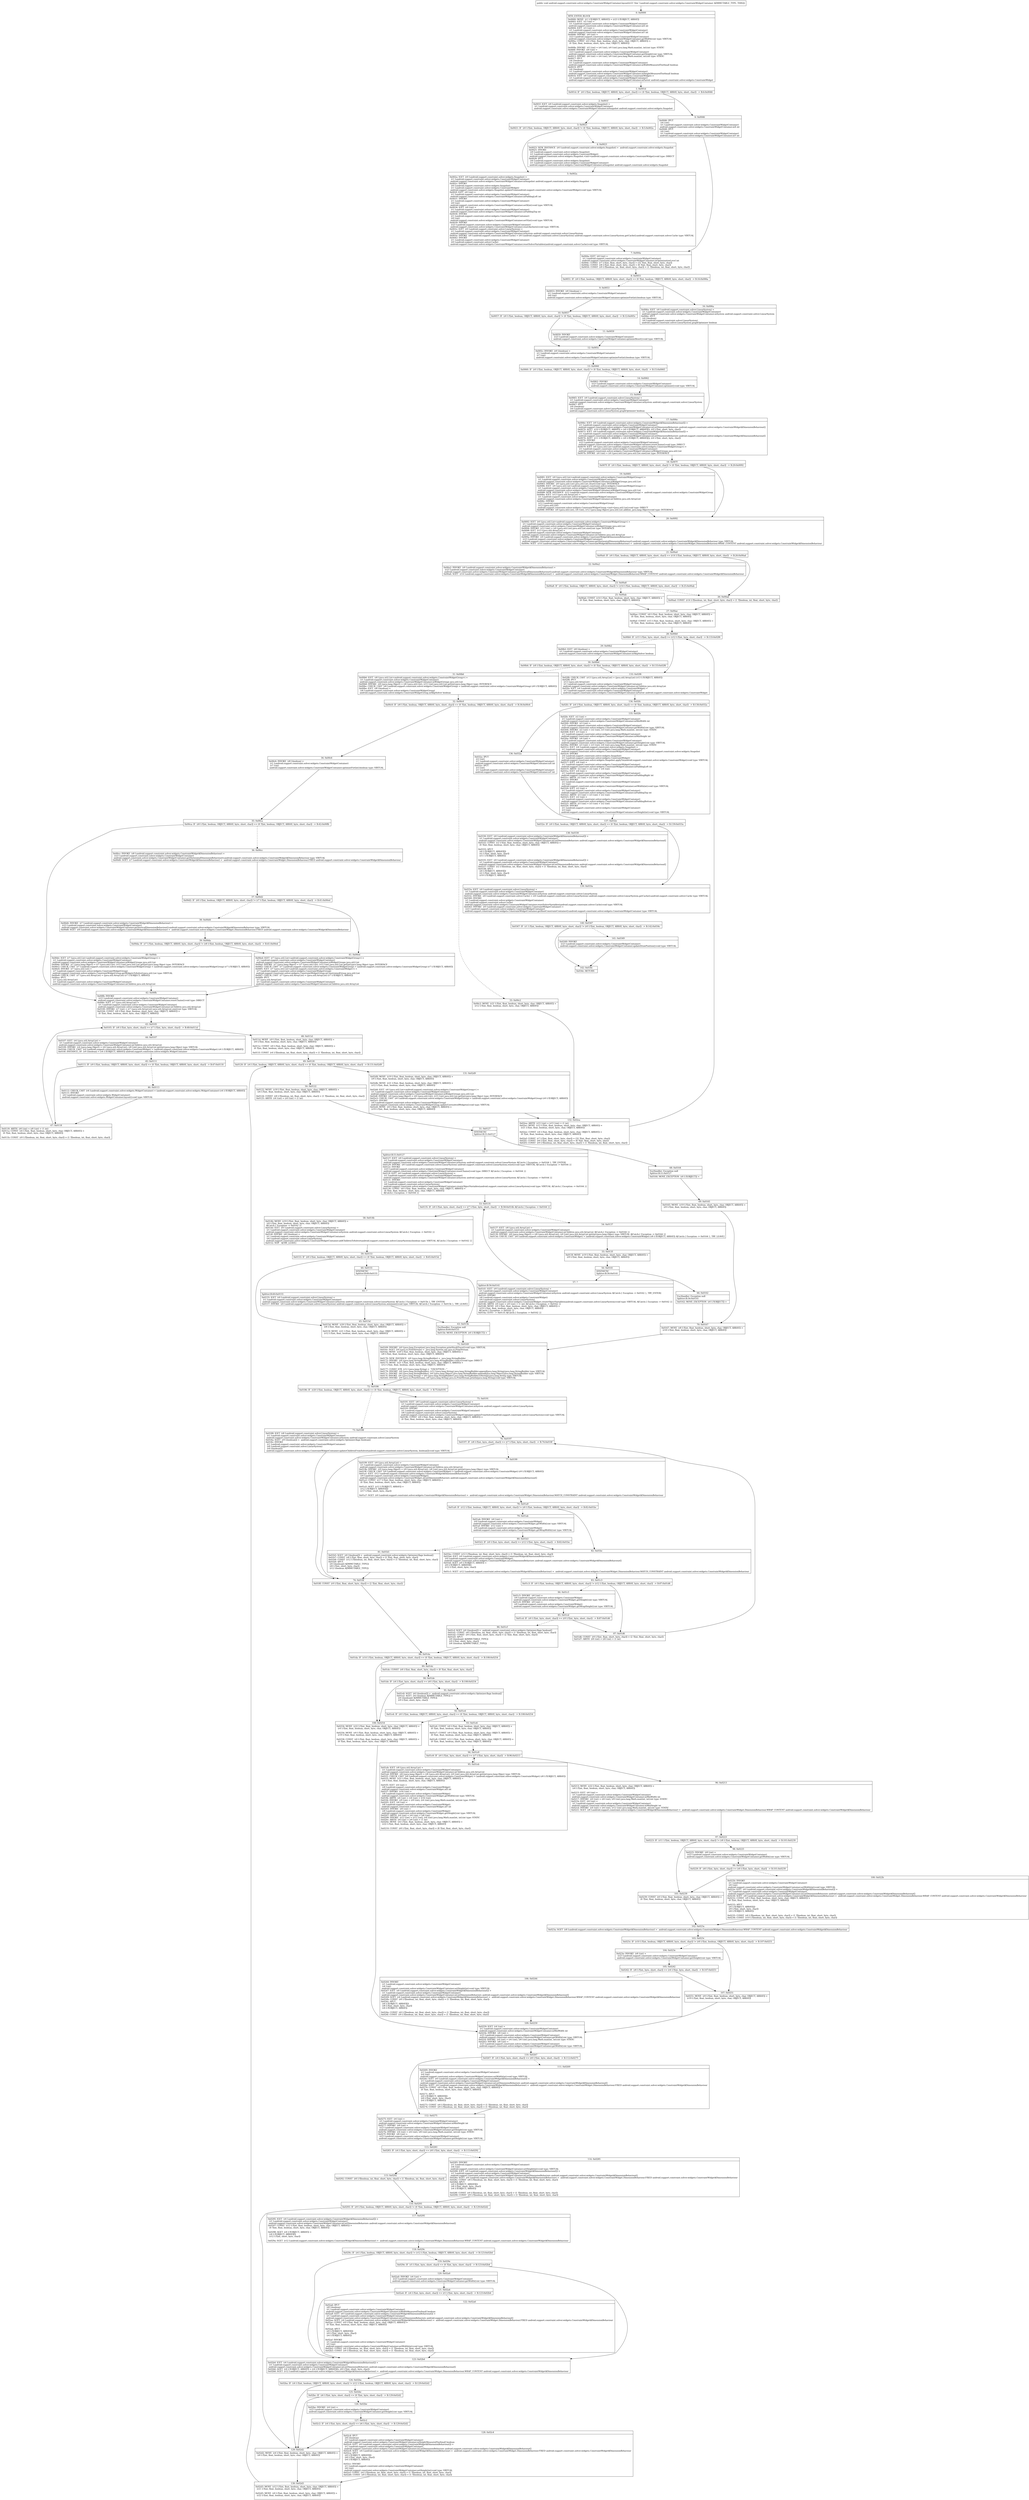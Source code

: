 digraph "CFG forandroid.support.constraint.solver.widgets.ConstraintWidgetContainer.layout()V" {
Node_0 [shape=record,label="{0\:\ 0x0000|MTH_ENTER_BLOCK\l|0x0000: MOVE  (r1 I:?[OBJECT, ARRAY]) = (r23 I:?[OBJECT, ARRAY]) \l0x0002: IGET  (r2 I:int) = \l  (r1 I:android.support.constraint.solver.widgets.ConstraintWidgetContainer)\l android.support.constraint.solver.widgets.ConstraintWidgetContainer.mX int \l0x0004: IGET  (r3 I:int) = \l  (r1 I:android.support.constraint.solver.widgets.ConstraintWidgetContainer)\l android.support.constraint.solver.widgets.ConstraintWidgetContainer.mY int \l0x0006: INVOKE  (r0 I:int) = \l  (r23 I:android.support.constraint.solver.widgets.ConstraintWidgetContainer)\l android.support.constraint.solver.widgets.ConstraintWidgetContainer.getWidth():int type: VIRTUAL \l0x000a: CONST  (r4 I:?[int, float, boolean, short, byte, char, OBJECT, ARRAY]) = \l  (0 ?[int, float, boolean, short, byte, char, OBJECT, ARRAY])\l \l0x000b: INVOKE  (r5 I:int) = (r4 I:int), (r0 I:int) java.lang.Math.max(int, int):int type: STATIC \l0x000f: INVOKE  (r0 I:int) = \l  (r23 I:android.support.constraint.solver.widgets.ConstraintWidgetContainer)\l android.support.constraint.solver.widgets.ConstraintWidgetContainer.getHeight():int type: VIRTUAL \l0x0013: INVOKE  (r6 I:int) = (r4 I:int), (r0 I:int) java.lang.Math.max(int, int):int type: STATIC \l0x0017: IPUT  \l  (r4 I:boolean)\l  (r1 I:android.support.constraint.solver.widgets.ConstraintWidgetContainer)\l android.support.constraint.solver.widgets.ConstraintWidgetContainer.mWidthMeasuredTooSmall boolean \l0x0019: IPUT  \l  (r4 I:boolean)\l  (r1 I:android.support.constraint.solver.widgets.ConstraintWidgetContainer)\l android.support.constraint.solver.widgets.ConstraintWidgetContainer.mHeightMeasuredTooSmall boolean \l0x001b: IGET  (r0 I:android.support.constraint.solver.widgets.ConstraintWidget) = \l  (r1 I:android.support.constraint.solver.widgets.ConstraintWidgetContainer)\l android.support.constraint.solver.widgets.ConstraintWidgetContainer.mParent android.support.constraint.solver.widgets.ConstraintWidget \l}"];
Node_1 [shape=record,label="{1\:\ 0x001d|0x001d: IF  (r0 I:?[int, boolean, OBJECT, ARRAY, byte, short, char]) == (0 ?[int, boolean, OBJECT, ARRAY, byte, short, char])  \-\> B:6:0x0046 \l}"];
Node_2 [shape=record,label="{2\:\ 0x001f|0x001f: IGET  (r0 I:android.support.constraint.solver.widgets.Snapshot) = \l  (r1 I:android.support.constraint.solver.widgets.ConstraintWidgetContainer)\l android.support.constraint.solver.widgets.ConstraintWidgetContainer.mSnapshot android.support.constraint.solver.widgets.Snapshot \l}"];
Node_3 [shape=record,label="{3\:\ 0x0021|0x0021: IF  (r0 I:?[int, boolean, OBJECT, ARRAY, byte, short, char]) != (0 ?[int, boolean, OBJECT, ARRAY, byte, short, char])  \-\> B:5:0x002a \l}"];
Node_4 [shape=record,label="{4\:\ 0x0023|0x0023: NEW_INSTANCE  (r0 I:android.support.constraint.solver.widgets.Snapshot) =  android.support.constraint.solver.widgets.Snapshot \l0x0025: INVOKE  \l  (r0 I:android.support.constraint.solver.widgets.Snapshot)\l  (r1 I:android.support.constraint.solver.widgets.ConstraintWidget)\l android.support.constraint.solver.widgets.Snapshot.\<init\>(android.support.constraint.solver.widgets.ConstraintWidget):void type: DIRECT \l0x0028: IPUT  \l  (r0 I:android.support.constraint.solver.widgets.Snapshot)\l  (r1 I:android.support.constraint.solver.widgets.ConstraintWidgetContainer)\l android.support.constraint.solver.widgets.ConstraintWidgetContainer.mSnapshot android.support.constraint.solver.widgets.Snapshot \l}"];
Node_5 [shape=record,label="{5\:\ 0x002a|0x002a: IGET  (r0 I:android.support.constraint.solver.widgets.Snapshot) = \l  (r1 I:android.support.constraint.solver.widgets.ConstraintWidgetContainer)\l android.support.constraint.solver.widgets.ConstraintWidgetContainer.mSnapshot android.support.constraint.solver.widgets.Snapshot \l0x002c: INVOKE  \l  (r0 I:android.support.constraint.solver.widgets.Snapshot)\l  (r1 I:android.support.constraint.solver.widgets.ConstraintWidget)\l android.support.constraint.solver.widgets.Snapshot.updateFrom(android.support.constraint.solver.widgets.ConstraintWidget):void type: VIRTUAL \l0x002f: IGET  (r0 I:int) = \l  (r1 I:android.support.constraint.solver.widgets.ConstraintWidgetContainer)\l android.support.constraint.solver.widgets.ConstraintWidgetContainer.mPaddingLeft int \l0x0031: INVOKE  \l  (r1 I:android.support.constraint.solver.widgets.ConstraintWidgetContainer)\l  (r0 I:int)\l android.support.constraint.solver.widgets.ConstraintWidgetContainer.setX(int):void type: VIRTUAL \l0x0034: IGET  (r0 I:int) = \l  (r1 I:android.support.constraint.solver.widgets.ConstraintWidgetContainer)\l android.support.constraint.solver.widgets.ConstraintWidgetContainer.mPaddingTop int \l0x0036: INVOKE  \l  (r1 I:android.support.constraint.solver.widgets.ConstraintWidgetContainer)\l  (r0 I:int)\l android.support.constraint.solver.widgets.ConstraintWidgetContainer.setY(int):void type: VIRTUAL \l0x0039: INVOKE  \l  (r23 I:android.support.constraint.solver.widgets.ConstraintWidgetContainer)\l android.support.constraint.solver.widgets.ConstraintWidgetContainer.resetAnchors():void type: VIRTUAL \l0x003c: IGET  (r0 I:android.support.constraint.solver.LinearSystem) = \l  (r1 I:android.support.constraint.solver.widgets.ConstraintWidgetContainer)\l android.support.constraint.solver.widgets.ConstraintWidgetContainer.mSystem android.support.constraint.solver.LinearSystem \l0x003e: INVOKE  (r0 I:android.support.constraint.solver.Cache) = (r0 I:android.support.constraint.solver.LinearSystem) android.support.constraint.solver.LinearSystem.getCache():android.support.constraint.solver.Cache type: VIRTUAL \l0x0042: INVOKE  \l  (r1 I:android.support.constraint.solver.widgets.ConstraintWidgetContainer)\l  (r0 I:android.support.constraint.solver.Cache)\l android.support.constraint.solver.widgets.ConstraintWidgetContainer.resetSolverVariables(android.support.constraint.solver.Cache):void type: VIRTUAL \l}"];
Node_6 [shape=record,label="{6\:\ 0x0046|0x0046: IPUT  \l  (r4 I:int)\l  (r1 I:android.support.constraint.solver.widgets.ConstraintWidgetContainer)\l android.support.constraint.solver.widgets.ConstraintWidgetContainer.mX int \l0x0048: IPUT  \l  (r4 I:int)\l  (r1 I:android.support.constraint.solver.widgets.ConstraintWidgetContainer)\l android.support.constraint.solver.widgets.ConstraintWidgetContainer.mY int \l}"];
Node_7 [shape=record,label="{7\:\ 0x004a|0x004a: IGET  (r0 I:int) = \l  (r1 I:android.support.constraint.solver.widgets.ConstraintWidgetContainer)\l android.support.constraint.solver.widgets.ConstraintWidgetContainer.mOptimizationLevel int \l0x004c: CONST  (r7 I:?[int, float, short, byte, char]) = (32 ?[int, float, short, byte, char]) \l0x004e: CONST  (r8 I:?[int, float, short, byte, char]) = (8 ?[int, float, short, byte, char]) \l0x0050: CONST  (r9 I:?[boolean, int, float, short, byte, char]) = (1 ?[boolean, int, float, short, byte, char]) \l}"];
Node_8 [shape=record,label="{8\:\ 0x0051|0x0051: IF  (r0 I:?[int, boolean, OBJECT, ARRAY, byte, short, char]) == (0 ?[int, boolean, OBJECT, ARRAY, byte, short, char])  \-\> B:16:0x006a \l}"];
Node_9 [shape=record,label="{9\:\ 0x0053|0x0053: INVOKE  (r0 I:boolean) = \l  (r1 I:android.support.constraint.solver.widgets.ConstraintWidgetContainer)\l  (r8 I:int)\l android.support.constraint.solver.widgets.ConstraintWidgetContainer.optimizeFor(int):boolean type: VIRTUAL \l}"];
Node_10 [shape=record,label="{10\:\ 0x0057|0x0057: IF  (r0 I:?[int, boolean, OBJECT, ARRAY, byte, short, char]) != (0 ?[int, boolean, OBJECT, ARRAY, byte, short, char])  \-\> B:12:0x005c \l}"];
Node_11 [shape=record,label="{11\:\ 0x0059|0x0059: INVOKE  \l  (r23 I:android.support.constraint.solver.widgets.ConstraintWidgetContainer)\l android.support.constraint.solver.widgets.ConstraintWidgetContainer.optimizeReset():void type: VIRTUAL \l}"];
Node_12 [shape=record,label="{12\:\ 0x005c|0x005c: INVOKE  (r0 I:boolean) = \l  (r1 I:android.support.constraint.solver.widgets.ConstraintWidgetContainer)\l  (r7 I:int)\l android.support.constraint.solver.widgets.ConstraintWidgetContainer.optimizeFor(int):boolean type: VIRTUAL \l}"];
Node_13 [shape=record,label="{13\:\ 0x0060|0x0060: IF  (r0 I:?[int, boolean, OBJECT, ARRAY, byte, short, char]) != (0 ?[int, boolean, OBJECT, ARRAY, byte, short, char])  \-\> B:15:0x0065 \l}"];
Node_14 [shape=record,label="{14\:\ 0x0062|0x0062: INVOKE  \l  (r23 I:android.support.constraint.solver.widgets.ConstraintWidgetContainer)\l android.support.constraint.solver.widgets.ConstraintWidgetContainer.optimize():void type: VIRTUAL \l}"];
Node_15 [shape=record,label="{15\:\ 0x0065|0x0065: IGET  (r0 I:android.support.constraint.solver.LinearSystem) = \l  (r1 I:android.support.constraint.solver.widgets.ConstraintWidgetContainer)\l android.support.constraint.solver.widgets.ConstraintWidgetContainer.mSystem android.support.constraint.solver.LinearSystem \l0x0067: IPUT  \l  (r9 I:boolean)\l  (r0 I:android.support.constraint.solver.LinearSystem)\l android.support.constraint.solver.LinearSystem.graphOptimizer boolean \l}"];
Node_16 [shape=record,label="{16\:\ 0x006a|0x006a: IGET  (r0 I:android.support.constraint.solver.LinearSystem) = \l  (r1 I:android.support.constraint.solver.widgets.ConstraintWidgetContainer)\l android.support.constraint.solver.widgets.ConstraintWidgetContainer.mSystem android.support.constraint.solver.LinearSystem \l0x006c: IPUT  \l  (r4 I:boolean)\l  (r0 I:android.support.constraint.solver.LinearSystem)\l android.support.constraint.solver.LinearSystem.graphOptimizer boolean \l}"];
Node_17 [shape=record,label="{17\:\ 0x006e|0x006e: IGET  (r0 I:android.support.constraint.solver.widgets.ConstraintWidget$DimensionBehaviour[]) = \l  (r1 I:android.support.constraint.solver.widgets.ConstraintWidgetContainer)\l android.support.constraint.solver.widgets.ConstraintWidgetContainer.mListDimensionBehaviors android.support.constraint.solver.widgets.ConstraintWidget$DimensionBehaviour[] \l0x0070: AGET  (r10 I:?[OBJECT, ARRAY]) = (r0 I:?[OBJECT, ARRAY][]), (r9 I:?[int, short, byte, char]) \l0x0072: IGET  (r0 I:android.support.constraint.solver.widgets.ConstraintWidget$DimensionBehaviour[]) = \l  (r1 I:android.support.constraint.solver.widgets.ConstraintWidgetContainer)\l android.support.constraint.solver.widgets.ConstraintWidgetContainer.mListDimensionBehaviors android.support.constraint.solver.widgets.ConstraintWidget$DimensionBehaviour[] \l0x0074: AGET  (r11 I:?[OBJECT, ARRAY]) = (r0 I:?[OBJECT, ARRAY][]), (r4 I:?[int, short, byte, char]) \l0x0076: INVOKE  \l  (r23 I:android.support.constraint.solver.widgets.ConstraintWidgetContainer)\l android.support.constraint.solver.widgets.ConstraintWidgetContainer.resetChains():void type: DIRECT \l0x0079: IGET  (r0 I:java.util.List\<android.support.constraint.solver.widgets.ConstraintWidgetGroup\>) = \l  (r1 I:android.support.constraint.solver.widgets.ConstraintWidgetContainer)\l android.support.constraint.solver.widgets.ConstraintWidgetContainer.mWidgetGroups java.util.List \l0x007b: INVOKE  (r0 I:int) = (r0 I:java.util.List) java.util.List.size():int type: INTERFACE \l}"];
Node_18 [shape=record,label="{18\:\ 0x007f|0x007f: IF  (r0 I:?[int, boolean, OBJECT, ARRAY, byte, short, char]) != (0 ?[int, boolean, OBJECT, ARRAY, byte, short, char])  \-\> B:20:0x0092 \l}"];
Node_19 [shape=record,label="{19\:\ 0x0081|0x0081: IGET  (r0 I:java.util.List\<android.support.constraint.solver.widgets.ConstraintWidgetGroup\>) = \l  (r1 I:android.support.constraint.solver.widgets.ConstraintWidgetContainer)\l android.support.constraint.solver.widgets.ConstraintWidgetContainer.mWidgetGroups java.util.List \l0x0083: INVOKE  (r0 I:java.util.List) java.util.List.clear():void type: INTERFACE \l0x0086: IGET  (r0 I:java.util.List\<android.support.constraint.solver.widgets.ConstraintWidgetGroup\>) = \l  (r1 I:android.support.constraint.solver.widgets.ConstraintWidgetContainer)\l android.support.constraint.solver.widgets.ConstraintWidgetContainer.mWidgetGroups java.util.List \l0x0088: NEW_INSTANCE  (r12 I:android.support.constraint.solver.widgets.ConstraintWidgetGroup) =  android.support.constraint.solver.widgets.ConstraintWidgetGroup \l0x008a: IGET  (r13 I:java.util.ArrayList) = \l  (r1 I:android.support.constraint.solver.widgets.ConstraintWidgetContainer)\l android.support.constraint.solver.widgets.ConstraintWidgetContainer.mChildren java.util.ArrayList \l0x008c: INVOKE  \l  (r12 I:android.support.constraint.solver.widgets.ConstraintWidgetGroup)\l  (r13 I:java.util.List)\l android.support.constraint.solver.widgets.ConstraintWidgetGroup.\<init\>(java.util.List):void type: DIRECT \l0x008f: INVOKE  (r0 I:java.util.List), (r4 I:int), (r12 I:java.lang.Object) java.util.List.add(int, java.lang.Object):void type: INTERFACE \l}"];
Node_20 [shape=record,label="{20\:\ 0x0092|0x0092: IGET  (r0 I:java.util.List\<android.support.constraint.solver.widgets.ConstraintWidgetGroup\>) = \l  (r1 I:android.support.constraint.solver.widgets.ConstraintWidgetContainer)\l android.support.constraint.solver.widgets.ConstraintWidgetContainer.mWidgetGroups java.util.List \l0x0094: INVOKE  (r12 I:int) = (r0 I:java.util.List) java.util.List.size():int type: INTERFACE \l0x0098: IGET  (r13 I:java.util.ArrayList) = \l  (r1 I:android.support.constraint.solver.widgets.ConstraintWidgetContainer)\l android.support.constraint.solver.widgets.ConstraintWidgetContainer.mChildren java.util.ArrayList \l0x009a: INVOKE  (r0 I:android.support.constraint.solver.widgets.ConstraintWidget$DimensionBehaviour) = \l  (r23 I:android.support.constraint.solver.widgets.ConstraintWidgetContainer)\l android.support.constraint.solver.widgets.ConstraintWidgetContainer.getHorizontalDimensionBehaviour():android.support.constraint.solver.widgets.ConstraintWidget$DimensionBehaviour type: VIRTUAL \l0x009e: SGET  (r14 I:android.support.constraint.solver.widgets.ConstraintWidget$DimensionBehaviour) =  android.support.constraint.solver.widgets.ConstraintWidget.DimensionBehaviour.WRAP_CONTENT android.support.constraint.solver.widgets.ConstraintWidget$DimensionBehaviour \l}"];
Node_21 [shape=record,label="{21\:\ 0x00a0|0x00a0: IF  (r0 I:?[int, boolean, OBJECT, ARRAY, byte, short, char]) == (r14 I:?[int, boolean, OBJECT, ARRAY, byte, short, char])  \-\> B:26:0x00ad \l}"];
Node_22 [shape=record,label="{22\:\ 0x00a2|0x00a2: INVOKE  (r0 I:android.support.constraint.solver.widgets.ConstraintWidget$DimensionBehaviour) = \l  (r23 I:android.support.constraint.solver.widgets.ConstraintWidgetContainer)\l android.support.constraint.solver.widgets.ConstraintWidgetContainer.getVerticalDimensionBehaviour():android.support.constraint.solver.widgets.ConstraintWidget$DimensionBehaviour type: VIRTUAL \l0x00a6: SGET  (r14 I:android.support.constraint.solver.widgets.ConstraintWidget$DimensionBehaviour) =  android.support.constraint.solver.widgets.ConstraintWidget.DimensionBehaviour.WRAP_CONTENT android.support.constraint.solver.widgets.ConstraintWidget$DimensionBehaviour \l}"];
Node_23 [shape=record,label="{23\:\ 0x00a8|0x00a8: IF  (r0 I:?[int, boolean, OBJECT, ARRAY, byte, short, char]) != (r14 I:?[int, boolean, OBJECT, ARRAY, byte, short, char])  \-\> B:25:0x00ab \l}"];
Node_25 [shape=record,label="{25\:\ 0x00ab|0x00ab: CONST  (r14 I:?[int, float, boolean, short, byte, char, OBJECT, ARRAY]) = \l  (0 ?[int, float, boolean, short, byte, char, OBJECT, ARRAY])\l \l}"];
Node_26 [shape=record,label="{26\:\ 0x00ad|0x00ad: CONST  (r14 I:?[boolean, int, float, short, byte, char]) = (1 ?[boolean, int, float, short, byte, char]) \l}"];
Node_27 [shape=record,label="{27\:\ 0x00ae|0x00ae: CONST  (r0 I:?[int, float, boolean, short, byte, char, OBJECT, ARRAY]) = \l  (0 ?[int, float, boolean, short, byte, char, OBJECT, ARRAY])\l \l0x00af: CONST  (r15 I:?[int, float, boolean, short, byte, char, OBJECT, ARRAY]) = \l  (0 ?[int, float, boolean, short, byte, char, OBJECT, ARRAY])\l \l}"];
Node_28 [shape=record,label="{28\:\ 0x00b0|0x00b0: IF  (r15 I:?[int, byte, short, char]) \>= (r12 I:?[int, byte, short, char])  \-\> B:133:0x02f6 \l}"];
Node_29 [shape=record,label="{29\:\ 0x00b2|0x00b2: IGET  (r8 I:boolean) = \l  (r1 I:android.support.constraint.solver.widgets.ConstraintWidgetContainer)\l android.support.constraint.solver.widgets.ConstraintWidgetContainer.mSkipSolver boolean \l}"];
Node_30 [shape=record,label="{30\:\ 0x00b4|0x00b4: IF  (r8 I:?[int, boolean, OBJECT, ARRAY, byte, short, char]) != (0 ?[int, boolean, OBJECT, ARRAY, byte, short, char])  \-\> B:133:0x02f6 \l}"];
Node_31 [shape=record,label="{31\:\ 0x00b6|0x00b6: IGET  (r8 I:java.util.List\<android.support.constraint.solver.widgets.ConstraintWidgetGroup\>) = \l  (r1 I:android.support.constraint.solver.widgets.ConstraintWidgetContainer)\l android.support.constraint.solver.widgets.ConstraintWidgetContainer.mWidgetGroups java.util.List \l0x00b8: INVOKE  (r8 I:java.lang.Object) = (r8 I:java.util.List), (r15 I:int) java.util.List.get(int):java.lang.Object type: INTERFACE \l0x00bc: CHECK_CAST  (r8 I:android.support.constraint.solver.widgets.ConstraintWidgetGroup) = (android.support.constraint.solver.widgets.ConstraintWidgetGroup) (r8 I:?[OBJECT, ARRAY]) \l0x00be: IGET  (r8 I:boolean) = \l  (r8 I:android.support.constraint.solver.widgets.ConstraintWidgetGroup)\l android.support.constraint.solver.widgets.ConstraintWidgetGroup.mSkipSolver boolean \l}"];
Node_32 [shape=record,label="{32\:\ 0x00c0|0x00c0: IF  (r8 I:?[int, boolean, OBJECT, ARRAY, byte, short, char]) == (0 ?[int, boolean, OBJECT, ARRAY, byte, short, char])  \-\> B:34:0x00c6 \l}"];
Node_33 [shape=record,label="{33\:\ 0x00c2|0x00c2: MOVE  (r21 I:?[int, float, boolean, short, byte, char, OBJECT, ARRAY]) = \l  (r12 I:?[int, float, boolean, short, byte, char, OBJECT, ARRAY])\l \l}"];
Node_34 [shape=record,label="{34\:\ 0x00c6|0x00c6: INVOKE  (r8 I:boolean) = \l  (r1 I:android.support.constraint.solver.widgets.ConstraintWidgetContainer)\l  (r7 I:int)\l android.support.constraint.solver.widgets.ConstraintWidgetContainer.optimizeFor(int):boolean type: VIRTUAL \l}"];
Node_35 [shape=record,label="{35\:\ 0x00ca|0x00ca: IF  (r8 I:?[int, boolean, OBJECT, ARRAY, byte, short, char]) == (0 ?[int, boolean, OBJECT, ARRAY, byte, short, char])  \-\> B:42:0x00fb \l}"];
Node_36 [shape=record,label="{36\:\ 0x00cc|0x00cc: INVOKE  (r8 I:android.support.constraint.solver.widgets.ConstraintWidget$DimensionBehaviour) = \l  (r23 I:android.support.constraint.solver.widgets.ConstraintWidgetContainer)\l android.support.constraint.solver.widgets.ConstraintWidgetContainer.getHorizontalDimensionBehaviour():android.support.constraint.solver.widgets.ConstraintWidget$DimensionBehaviour type: VIRTUAL \l0x00d0: SGET  (r7 I:android.support.constraint.solver.widgets.ConstraintWidget$DimensionBehaviour) =  android.support.constraint.solver.widgets.ConstraintWidget.DimensionBehaviour.FIXED android.support.constraint.solver.widgets.ConstraintWidget$DimensionBehaviour \l}"];
Node_37 [shape=record,label="{37\:\ 0x00d2|0x00d2: IF  (r8 I:?[int, boolean, OBJECT, ARRAY, byte, short, char]) != (r7 I:?[int, boolean, OBJECT, ARRAY, byte, short, char])  \-\> B:41:0x00ed \l}"];
Node_38 [shape=record,label="{38\:\ 0x00d4|0x00d4: INVOKE  (r7 I:android.support.constraint.solver.widgets.ConstraintWidget$DimensionBehaviour) = \l  (r23 I:android.support.constraint.solver.widgets.ConstraintWidgetContainer)\l android.support.constraint.solver.widgets.ConstraintWidgetContainer.getVerticalDimensionBehaviour():android.support.constraint.solver.widgets.ConstraintWidget$DimensionBehaviour type: VIRTUAL \l0x00d8: SGET  (r8 I:android.support.constraint.solver.widgets.ConstraintWidget$DimensionBehaviour) =  android.support.constraint.solver.widgets.ConstraintWidget.DimensionBehaviour.FIXED android.support.constraint.solver.widgets.ConstraintWidget$DimensionBehaviour \l}"];
Node_39 [shape=record,label="{39\:\ 0x00da|0x00da: IF  (r7 I:?[int, boolean, OBJECT, ARRAY, byte, short, char]) != (r8 I:?[int, boolean, OBJECT, ARRAY, byte, short, char])  \-\> B:41:0x00ed \l}"];
Node_40 [shape=record,label="{40\:\ 0x00dc|0x00dc: IGET  (r7 I:java.util.List\<android.support.constraint.solver.widgets.ConstraintWidgetGroup\>) = \l  (r1 I:android.support.constraint.solver.widgets.ConstraintWidgetContainer)\l android.support.constraint.solver.widgets.ConstraintWidgetContainer.mWidgetGroups java.util.List \l0x00de: INVOKE  (r7 I:java.lang.Object) = (r7 I:java.util.List), (r15 I:int) java.util.List.get(int):java.lang.Object type: INTERFACE \l0x00e2: CHECK_CAST  (r7 I:android.support.constraint.solver.widgets.ConstraintWidgetGroup) = (android.support.constraint.solver.widgets.ConstraintWidgetGroup) (r7 I:?[OBJECT, ARRAY]) \l0x00e4: INVOKE  (r7 I:java.util.List) = \l  (r7 I:android.support.constraint.solver.widgets.ConstraintWidgetGroup)\l android.support.constraint.solver.widgets.ConstraintWidgetGroup.getWidgetsToSolve():java.util.List type: VIRTUAL \l0x00e8: CHECK_CAST  (r7 I:java.util.ArrayList) = (java.util.ArrayList) (r7 I:?[OBJECT, ARRAY]) \l0x00ea: IPUT  \l  (r7 I:java.util.ArrayList)\l  (r1 I:android.support.constraint.solver.widgets.ConstraintWidgetContainer)\l android.support.constraint.solver.widgets.ConstraintWidgetContainer.mChildren java.util.ArrayList \l}"];
Node_41 [shape=record,label="{41\:\ 0x00ed|0x00ed: IGET  (r7 I:java.util.List\<android.support.constraint.solver.widgets.ConstraintWidgetGroup\>) = \l  (r1 I:android.support.constraint.solver.widgets.ConstraintWidgetContainer)\l android.support.constraint.solver.widgets.ConstraintWidgetContainer.mWidgetGroups java.util.List \l0x00ef: INVOKE  (r7 I:java.lang.Object) = (r7 I:java.util.List), (r15 I:int) java.util.List.get(int):java.lang.Object type: INTERFACE \l0x00f3: CHECK_CAST  (r7 I:android.support.constraint.solver.widgets.ConstraintWidgetGroup) = (android.support.constraint.solver.widgets.ConstraintWidgetGroup) (r7 I:?[OBJECT, ARRAY]) \l0x00f5: IGET  (r7 I:java.util.List\<android.support.constraint.solver.widgets.ConstraintWidget\>) = \l  (r7 I:android.support.constraint.solver.widgets.ConstraintWidgetGroup)\l android.support.constraint.solver.widgets.ConstraintWidgetGroup.mConstrainedGroup java.util.List \l0x00f7: CHECK_CAST  (r7 I:java.util.ArrayList) = (java.util.ArrayList) (r7 I:?[OBJECT, ARRAY]) \l0x00f9: IPUT  \l  (r7 I:java.util.ArrayList)\l  (r1 I:android.support.constraint.solver.widgets.ConstraintWidgetContainer)\l android.support.constraint.solver.widgets.ConstraintWidgetContainer.mChildren java.util.ArrayList \l}"];
Node_42 [shape=record,label="{42\:\ 0x00fb|0x00fb: INVOKE  \l  (r23 I:android.support.constraint.solver.widgets.ConstraintWidgetContainer)\l android.support.constraint.solver.widgets.ConstraintWidgetContainer.resetChains():void type: DIRECT \l0x00fe: IGET  (r7 I:java.util.ArrayList) = \l  (r1 I:android.support.constraint.solver.widgets.ConstraintWidgetContainer)\l android.support.constraint.solver.widgets.ConstraintWidgetContainer.mChildren java.util.ArrayList \l0x0100: INVOKE  (r7 I:int) = (r7 I:java.util.ArrayList) java.util.ArrayList.size():int type: VIRTUAL \l0x0104: CONST  (r8 I:?[int, float, boolean, short, byte, char, OBJECT, ARRAY]) = \l  (0 ?[int, float, boolean, short, byte, char, OBJECT, ARRAY])\l \l}"];
Node_43 [shape=record,label="{43\:\ 0x0105|0x0105: IF  (r8 I:?[int, byte, short, char]) \>= (r7 I:?[int, byte, short, char])  \-\> B:48:0x011d \l}"];
Node_44 [shape=record,label="{44\:\ 0x0107|0x0107: IGET  (r4 I:java.util.ArrayList) = \l  (r1 I:android.support.constraint.solver.widgets.ConstraintWidgetContainer)\l android.support.constraint.solver.widgets.ConstraintWidgetContainer.mChildren java.util.ArrayList \l0x0109: INVOKE  (r4 I:java.lang.Object) = (r4 I:java.util.ArrayList), (r8 I:int) java.util.ArrayList.get(int):java.lang.Object type: VIRTUAL \l0x010d: CHECK_CAST  (r4 I:android.support.constraint.solver.widgets.ConstraintWidget) = (android.support.constraint.solver.widgets.ConstraintWidget) (r4 I:?[OBJECT, ARRAY]) \l0x010f: INSTANCE_OF  (r9 I:boolean) = (r4 I:?[OBJECT, ARRAY]) android.support.constraint.solver.widgets.WidgetContainer \l}"];
Node_45 [shape=record,label="{45\:\ 0x0111|0x0111: IF  (r9 I:?[int, boolean, OBJECT, ARRAY, byte, short, char]) == (0 ?[int, boolean, OBJECT, ARRAY, byte, short, char])  \-\> B:47:0x0118 \l}"];
Node_46 [shape=record,label="{46\:\ 0x0113|0x0113: CHECK_CAST  (r4 I:android.support.constraint.solver.widgets.WidgetContainer) = (android.support.constraint.solver.widgets.WidgetContainer) (r4 I:?[OBJECT, ARRAY]) \l0x0115: INVOKE  \l  (r4 I:android.support.constraint.solver.widgets.WidgetContainer)\l android.support.constraint.solver.widgets.WidgetContainer.layout():void type: VIRTUAL \l}"];
Node_47 [shape=record,label="{47\:\ 0x0118|0x0118: ARITH  (r8 I:int) = (r8 I:int) + (1 int) \l0x011a: CONST  (r4 I:?[int, float, boolean, short, byte, char, OBJECT, ARRAY]) = \l  (0 ?[int, float, boolean, short, byte, char, OBJECT, ARRAY])\l \l0x011b: CONST  (r9 I:?[boolean, int, float, short, byte, char]) = (1 ?[boolean, int, float, short, byte, char]) \l}"];
Node_48 [shape=record,label="{48\:\ 0x011d|0x011d: MOVE  (r9 I:?[int, float, boolean, short, byte, char, OBJECT, ARRAY]) = \l  (r0 I:?[int, float, boolean, short, byte, char, OBJECT, ARRAY])\l \l0x011e: CONST  (r0 I:?[int, float, boolean, short, byte, char, OBJECT, ARRAY]) = \l  (0 ?[int, float, boolean, short, byte, char, OBJECT, ARRAY])\l \l0x011f: CONST  (r4 I:?[boolean, int, float, short, byte, char]) = (1 ?[boolean, int, float, short, byte, char]) \l}"];
Node_49 [shape=record,label="{49\:\ 0x0120|0x0120: IF  (r4 I:?[int, boolean, OBJECT, ARRAY, byte, short, char]) == (0 ?[int, boolean, OBJECT, ARRAY, byte, short, char])  \-\> B:131:0x02d9 \l}"];
Node_50 [shape=record,label="{50\:\ 0x0122|0x0122: MOVE  (r18 I:?[int, float, boolean, short, byte, char, OBJECT, ARRAY]) = \l  (r4 I:?[int, float, boolean, short, byte, char, OBJECT, ARRAY])\l \l0x0124: CONST  (r8 I:?[boolean, int, float, short, byte, char]) = (1 ?[boolean, int, float, short, byte, char]) \l0x0125: ARITH  (r4 I:int) = (r0 I:int) + (1 int) \l}"];
Node_51 [shape=record,label="{51\:\ 0x0127|SYNTHETIC\lSplitter:B:51:0x0127\l}"];
Node_52 [shape=record,label="{52\:\ ?|Splitter:B:51:0x0127\l|0x0127: IGET  (r0 I:android.support.constraint.solver.LinearSystem) = \l  (r1 I:android.support.constraint.solver.widgets.ConstraintWidgetContainer)\l android.support.constraint.solver.widgets.ConstraintWidgetContainer.mSystem android.support.constraint.solver.LinearSystem A[Catch:\{ Exception \-\> 0x0164 \}, TRY_ENTER]\l0x0129: INVOKE  (r0 I:android.support.constraint.solver.LinearSystem) android.support.constraint.solver.LinearSystem.reset():void type: VIRTUAL A[Catch:\{ Exception \-\> 0x0164 \}]\l0x012c: INVOKE  \l  (r23 I:android.support.constraint.solver.widgets.ConstraintWidgetContainer)\l android.support.constraint.solver.widgets.ConstraintWidgetContainer.resetChains():void type: DIRECT A[Catch:\{ Exception \-\> 0x0164 \}]\l0x012f: IGET  (r0 I:android.support.constraint.solver.LinearSystem) = \l  (r1 I:android.support.constraint.solver.widgets.ConstraintWidgetContainer)\l android.support.constraint.solver.widgets.ConstraintWidgetContainer.mSystem android.support.constraint.solver.LinearSystem A[Catch:\{ Exception \-\> 0x0164 \}]\l0x0131: INVOKE  \l  (r1 I:android.support.constraint.solver.widgets.ConstraintWidgetContainer)\l  (r0 I:android.support.constraint.solver.LinearSystem)\l android.support.constraint.solver.widgets.ConstraintWidgetContainer.createObjectVariables(android.support.constraint.solver.LinearSystem):void type: VIRTUAL A[Catch:\{ Exception \-\> 0x0164 \}]\l0x0134: CONST  (r0 I:?[int, float, boolean, short, byte, char, OBJECT, ARRAY]) = \l  (0 ?[int, float, boolean, short, byte, char, OBJECT, ARRAY])\l A[Catch:\{ Exception \-\> 0x0164 \}]\l}"];
Node_53 [shape=record,label="{53\:\ 0x0135|0x0135: IF  (r0 I:?[int, byte, short, char]) \>= (r7 I:?[int, byte, short, char])  \-\> B:58:0x014b A[Catch:\{ Exception \-\> 0x0164 \}]\l}"];
Node_54 [shape=record,label="{54\:\ 0x0137|0x0137: IGET  (r8 I:java.util.ArrayList) = \l  (r1 I:android.support.constraint.solver.widgets.ConstraintWidgetContainer)\l android.support.constraint.solver.widgets.ConstraintWidgetContainer.mChildren java.util.ArrayList A[Catch:\{ Exception \-\> 0x0164 \}]\l0x0139: INVOKE  (r8 I:java.lang.Object) = (r8 I:java.util.ArrayList), (r0 I:int) java.util.ArrayList.get(int):java.lang.Object type: VIRTUAL A[Catch:\{ Exception \-\> 0x0164 \}]\l0x013d: CHECK_CAST  (r8 I:android.support.constraint.solver.widgets.ConstraintWidget) = (android.support.constraint.solver.widgets.ConstraintWidget) (r8 I:?[OBJECT, ARRAY]) A[Catch:\{ Exception \-\> 0x0164 \}, TRY_LEAVE]\l}"];
Node_55 [shape=record,label="{55\:\ 0x013f|0x013f: MOVE  (r19 I:?[int, float, boolean, short, byte, char, OBJECT, ARRAY]) = \l  (r9 I:?[int, float, boolean, short, byte, char, OBJECT, ARRAY])\l \l}"];
Node_56 [shape=record,label="{56\:\ 0x0141|SYNTHETIC\lSplitter:B:56:0x0141\l}"];
Node_57 [shape=record,label="{57\:\ ?|Splitter:B:56:0x0141\l|0x0141: IGET  (r9 I:android.support.constraint.solver.LinearSystem) = \l  (r1 I:android.support.constraint.solver.widgets.ConstraintWidgetContainer)\l android.support.constraint.solver.widgets.ConstraintWidgetContainer.mSystem android.support.constraint.solver.LinearSystem A[Catch:\{ Exception \-\> 0x0162 \}, TRY_ENTER]\l0x0143: INVOKE  \l  (r8 I:android.support.constraint.solver.widgets.ConstraintWidget)\l  (r9 I:android.support.constraint.solver.LinearSystem)\l android.support.constraint.solver.widgets.ConstraintWidget.createObjectVariables(android.support.constraint.solver.LinearSystem):void type: VIRTUAL A[Catch:\{ Exception \-\> 0x0162 \}]\l0x0146: ARITH  (r0 I:int) = (r0 I:int) + (1 int) A[Catch:\{ Exception \-\> 0x0162 \}]\l0x0148: MOVE  (r9 I:?[int, float, boolean, short, byte, char, OBJECT, ARRAY]) = \l  (r19 I:?[int, float, boolean, short, byte, char, OBJECT, ARRAY])\l A[Catch:\{ Exception \-\> 0x0162 \}]\l0x014a: GOTO  \-\> 0x0135 A[Catch:\{ Exception \-\> 0x0162 \}]\l}"];
Node_58 [shape=record,label="{58\:\ 0x014b|0x014b: MOVE  (r19 I:?[int, float, boolean, short, byte, char, OBJECT, ARRAY]) = \l  (r9 I:?[int, float, boolean, short, byte, char, OBJECT, ARRAY])\l A[Catch:\{ Exception \-\> 0x0162 \}]\l0x014d: IGET  (r0 I:android.support.constraint.solver.LinearSystem) = \l  (r1 I:android.support.constraint.solver.widgets.ConstraintWidgetContainer)\l android.support.constraint.solver.widgets.ConstraintWidgetContainer.mSystem android.support.constraint.solver.LinearSystem A[Catch:\{ Exception \-\> 0x0162 \}]\l0x014f: INVOKE  (r8 I:boolean) = \l  (r1 I:android.support.constraint.solver.widgets.ConstraintWidgetContainer)\l  (r0 I:android.support.constraint.solver.LinearSystem)\l android.support.constraint.solver.widgets.ConstraintWidgetContainer.addChildrenToSolver(android.support.constraint.solver.LinearSystem):boolean type: VIRTUAL A[Catch:\{ Exception \-\> 0x0162 \}]\l0x0152: NOP   A[TRY_LEAVE]\l}"];
Node_59 [shape=record,label="{59\:\ 0x0153|0x0153: IF  (r8 I:?[int, boolean, OBJECT, ARRAY, byte, short, char]) == (0 ?[int, boolean, OBJECT, ARRAY, byte, short, char])  \-\> B:65:0x015d \l}"];
Node_60 [shape=record,label="{60\:\ 0x0155|SYNTHETIC\lSplitter:B:60:0x0155\l}"];
Node_61 [shape=record,label="{61\:\ ?|Splitter:B:60:0x0155\l|0x0155: IGET  (r0 I:android.support.constraint.solver.LinearSystem) = \l  (r1 I:android.support.constraint.solver.widgets.ConstraintWidgetContainer)\l android.support.constraint.solver.widgets.ConstraintWidgetContainer.mSystem android.support.constraint.solver.LinearSystem A[Catch:\{ Exception \-\> 0x015b \}, TRY_ENTER]\l0x0157: INVOKE  (r0 I:android.support.constraint.solver.LinearSystem) android.support.constraint.solver.LinearSystem.minimize():void type: VIRTUAL A[Catch:\{ Exception \-\> 0x015b \}, TRY_LEAVE]\l}"];
Node_63 [shape=record,label="{63\:\ 0x015b|ExcHandler: Exception null\lSplitter:B:60:0x0155\l|0x015b: MOVE_EXCEPTION  (r0 I:?[OBJECT]) =  \l}"];
Node_65 [shape=record,label="{65\:\ 0x015d|0x015d: MOVE  (r20 I:?[int, float, boolean, short, byte, char, OBJECT, ARRAY]) = \l  (r8 I:?[int, float, boolean, short, byte, char, OBJECT, ARRAY])\l \l0x015f: MOVE  (r21 I:?[int, float, boolean, short, byte, char, OBJECT, ARRAY]) = \l  (r12 I:?[int, float, boolean, short, byte, char, OBJECT, ARRAY])\l \l}"];
Node_66 [shape=record,label="{66\:\ 0x0162|ExcHandler: Exception null\lSplitter:B:56:0x0141\l|0x0162: MOVE_EXCEPTION  (r0 I:?[OBJECT]) =  \l}"];
Node_68 [shape=record,label="{68\:\ 0x0164|ExcHandler: Exception null\lSplitter:B:51:0x0127\l|0x0164: MOVE_EXCEPTION  (r0 I:?[OBJECT]) =  \l}"];
Node_69 [shape=record,label="{69\:\ 0x0165|0x0165: MOVE  (r19 I:?[int, float, boolean, short, byte, char, OBJECT, ARRAY]) = \l  (r9 I:?[int, float, boolean, short, byte, char, OBJECT, ARRAY])\l \l}"];
Node_70 [shape=record,label="{70\:\ 0x0167|0x0167: MOVE  (r8 I:?[int, float, boolean, short, byte, char, OBJECT, ARRAY]) = \l  (r18 I:?[int, float, boolean, short, byte, char, OBJECT, ARRAY])\l \l}"];
Node_71 [shape=record,label="{71\:\ 0x0169|0x0169: INVOKE  (r0 I:java.lang.Exception) java.lang.Exception.printStackTrace():void type: VIRTUAL \l0x016c: SGET  (r9 I:java.io.PrintStream) =  java.lang.System.out java.io.PrintStream \l0x016e: MOVE  (r20 I:?[int, float, boolean, short, byte, char, OBJECT, ARRAY]) = \l  (r8 I:?[int, float, boolean, short, byte, char, OBJECT, ARRAY])\l \l0x0170: NEW_INSTANCE  (r8 I:java.lang.StringBuilder) =  java.lang.StringBuilder \l0x0172: INVOKE  (r8 I:java.lang.StringBuilder) java.lang.StringBuilder.\<init\>():void type: DIRECT \l0x0175: MOVE  (r21 I:?[int, float, boolean, short, byte, char, OBJECT, ARRAY]) = \l  (r12 I:?[int, float, boolean, short, byte, char, OBJECT, ARRAY])\l \l0x0177: CONST_STR  (r12 I:java.lang.String) =  \"EXCEPTION : \" \l0x0179: INVOKE  (r8 I:java.lang.StringBuilder), (r12 I:java.lang.String) java.lang.StringBuilder.append(java.lang.String):java.lang.StringBuilder type: VIRTUAL \l0x017c: INVOKE  (r8 I:java.lang.StringBuilder), (r0 I:java.lang.Object) java.lang.StringBuilder.append(java.lang.Object):java.lang.StringBuilder type: VIRTUAL \l0x017f: INVOKE  (r0 I:java.lang.String) = (r8 I:java.lang.StringBuilder) java.lang.StringBuilder.toString():java.lang.String type: VIRTUAL \l0x0183: INVOKE  (r9 I:java.io.PrintStream), (r0 I:java.lang.String) java.io.PrintStream.println(java.lang.String):void type: VIRTUAL \l}"];
Node_72 [shape=record,label="{72\:\ 0x0186|0x0186: IF  (r20 I:?[int, boolean, OBJECT, ARRAY, byte, short, char]) == (0 ?[int, boolean, OBJECT, ARRAY, byte, short, char])  \-\> B:75:0x0191 \l}"];
Node_73 [shape=record,label="{73\:\ 0x0188|0x0188: IGET  (r8 I:android.support.constraint.solver.LinearSystem) = \l  (r1 I:android.support.constraint.solver.widgets.ConstraintWidgetContainer)\l android.support.constraint.solver.widgets.ConstraintWidgetContainer.mSystem android.support.constraint.solver.LinearSystem \l0x018a: SGET  (r9 I:boolean[]) =  android.support.constraint.solver.widgets.Optimizer.flags boolean[] \l0x018c: INVOKE  \l  (r1 I:android.support.constraint.solver.widgets.ConstraintWidgetContainer)\l  (r8 I:android.support.constraint.solver.LinearSystem)\l  (r9 I:boolean[])\l android.support.constraint.solver.widgets.ConstraintWidgetContainer.updateChildrenFromSolver(android.support.constraint.solver.LinearSystem, boolean[]):void type: VIRTUAL \l}"];
Node_74 [shape=record,label="{74\:\ 0x018f|0x018f: CONST  (r9 I:?[int, float, short, byte, char]) = (2 ?[int, float, short, byte, char]) \l}"];
Node_75 [shape=record,label="{75\:\ 0x0191|0x0191: IGET  (r8 I:android.support.constraint.solver.LinearSystem) = \l  (r1 I:android.support.constraint.solver.widgets.ConstraintWidgetContainer)\l android.support.constraint.solver.widgets.ConstraintWidgetContainer.mSystem android.support.constraint.solver.LinearSystem \l0x0193: INVOKE  \l  (r1 I:android.support.constraint.solver.widgets.ConstraintWidgetContainer)\l  (r8 I:android.support.constraint.solver.LinearSystem)\l android.support.constraint.solver.widgets.ConstraintWidgetContainer.updateFromSolver(android.support.constraint.solver.LinearSystem):void type: VIRTUAL \l0x0196: CONST  (r8 I:?[int, float, boolean, short, byte, char, OBJECT, ARRAY]) = \l  (0 ?[int, float, boolean, short, byte, char, OBJECT, ARRAY])\l \l}"];
Node_76 [shape=record,label="{76\:\ 0x0197|0x0197: IF  (r8 I:?[int, byte, short, char]) \>= (r7 I:?[int, byte, short, char])  \-\> B:74:0x018f \l}"];
Node_77 [shape=record,label="{77\:\ 0x0199|0x0199: IGET  (r9 I:java.util.ArrayList) = \l  (r1 I:android.support.constraint.solver.widgets.ConstraintWidgetContainer)\l android.support.constraint.solver.widgets.ConstraintWidgetContainer.mChildren java.util.ArrayList \l0x019b: INVOKE  (r9 I:java.lang.Object) = (r9 I:java.util.ArrayList), (r8 I:int) java.util.ArrayList.get(int):java.lang.Object type: VIRTUAL \l0x019f: CHECK_CAST  (r9 I:android.support.constraint.solver.widgets.ConstraintWidget) = (android.support.constraint.solver.widgets.ConstraintWidget) (r9 I:?[OBJECT, ARRAY]) \l0x01a1: IGET  (r12 I:android.support.constraint.solver.widgets.ConstraintWidget$DimensionBehaviour[]) = \l  (r9 I:android.support.constraint.solver.widgets.ConstraintWidget)\l android.support.constraint.solver.widgets.ConstraintWidget.mListDimensionBehaviors android.support.constraint.solver.widgets.ConstraintWidget$DimensionBehaviour[] \l0x01a3: CONST  (r17 I:?[int, float, boolean, short, byte, char, OBJECT, ARRAY]) = \l  (0 ?[int, float, boolean, short, byte, char, OBJECT, ARRAY])\l \l0x01a5: AGET  (r12 I:?[OBJECT, ARRAY]) = \l  (r12 I:?[OBJECT, ARRAY][])\l  (r17 I:?[int, short, byte, char])\l \l0x01a7: SGET  (r0 I:android.support.constraint.solver.widgets.ConstraintWidget$DimensionBehaviour) =  android.support.constraint.solver.widgets.ConstraintWidget.DimensionBehaviour.MATCH_CONSTRAINT android.support.constraint.solver.widgets.ConstraintWidget$DimensionBehaviour \l}"];
Node_78 [shape=record,label="{78\:\ 0x01a9|0x01a9: IF  (r12 I:?[int, boolean, OBJECT, ARRAY, byte, short, char]) != (r0 I:?[int, boolean, OBJECT, ARRAY, byte, short, char])  \-\> B:82:0x01bc \l}"];
Node_79 [shape=record,label="{79\:\ 0x01ab|0x01ab: INVOKE  (r0 I:int) = \l  (r9 I:android.support.constraint.solver.widgets.ConstraintWidget)\l android.support.constraint.solver.widgets.ConstraintWidget.getWidth():int type: VIRTUAL \l0x01af: INVOKE  (r12 I:int) = \l  (r9 I:android.support.constraint.solver.widgets.ConstraintWidget)\l android.support.constraint.solver.widgets.ConstraintWidget.getWrapWidth():int type: VIRTUAL \l}"];
Node_80 [shape=record,label="{80\:\ 0x01b3|0x01b3: IF  (r0 I:?[int, byte, short, char]) \>= (r12 I:?[int, byte, short, char])  \-\> B:82:0x01bc \l}"];
Node_81 [shape=record,label="{81\:\ 0x01b5|0x01b5: SGET  (r0 I:boolean[]) =  android.support.constraint.solver.widgets.Optimizer.flags boolean[] \l0x01b7: CONST  (r8 I:?[int, float, short, byte, char]) = (2 ?[int, float, short, byte, char]) \l0x01b8: CONST  (r12 I:?[boolean, int, float, short, byte, char]) = (1 ?[boolean, int, float, short, byte, char]) \l0x01b9: APUT  \l  (r0 I:boolean[] A[IMMUTABLE_TYPE])\l  (r8 I:?[int, short, byte, char])\l  (r12 I:boolean A[IMMUTABLE_TYPE])\l \l}"];
Node_82 [shape=record,label="{82\:\ 0x01bc|0x01bc: CONST  (r12 I:?[boolean, int, float, short, byte, char]) = (1 ?[boolean, int, float, short, byte, char]) \l0x01bd: IGET  (r0 I:android.support.constraint.solver.widgets.ConstraintWidget$DimensionBehaviour[]) = \l  (r9 I:android.support.constraint.solver.widgets.ConstraintWidget)\l android.support.constraint.solver.widgets.ConstraintWidget.mListDimensionBehaviors android.support.constraint.solver.widgets.ConstraintWidget$DimensionBehaviour[] \l0x01bf: AGET  (r0 I:?[OBJECT, ARRAY]) = \l  (r0 I:?[OBJECT, ARRAY][])\l  (r12 I:?[int, short, byte, char])\l \l0x01c1: SGET  (r12 I:android.support.constraint.solver.widgets.ConstraintWidget$DimensionBehaviour) =  android.support.constraint.solver.widgets.ConstraintWidget.DimensionBehaviour.MATCH_CONSTRAINT android.support.constraint.solver.widgets.ConstraintWidget$DimensionBehaviour \l}"];
Node_83 [shape=record,label="{83\:\ 0x01c3|0x01c3: IF  (r0 I:?[int, boolean, OBJECT, ARRAY, byte, short, char]) != (r12 I:?[int, boolean, OBJECT, ARRAY, byte, short, char])  \-\> B:87:0x01d6 \l}"];
Node_84 [shape=record,label="{84\:\ 0x01c5|0x01c5: INVOKE  (r0 I:int) = \l  (r9 I:android.support.constraint.solver.widgets.ConstraintWidget)\l android.support.constraint.solver.widgets.ConstraintWidget.getHeight():int type: VIRTUAL \l0x01c9: INVOKE  (r9 I:int) = \l  (r9 I:android.support.constraint.solver.widgets.ConstraintWidget)\l android.support.constraint.solver.widgets.ConstraintWidget.getWrapHeight():int type: VIRTUAL \l}"];
Node_85 [shape=record,label="{85\:\ 0x01cd|0x01cd: IF  (r0 I:?[int, byte, short, char]) \>= (r9 I:?[int, byte, short, char])  \-\> B:87:0x01d6 \l}"];
Node_86 [shape=record,label="{86\:\ 0x01cf|0x01cf: SGET  (r0 I:boolean[]) =  android.support.constraint.solver.widgets.Optimizer.flags boolean[] \l0x01d1: CONST  (r8 I:?[boolean, int, float, short, byte, char]) = (1 ?[boolean, int, float, short, byte, char]) \l0x01d2: CONST  (r9 I:?[int, float, short, byte, char]) = (2 ?[int, float, short, byte, char]) \l0x01d3: APUT  \l  (r0 I:boolean[] A[IMMUTABLE_TYPE])\l  (r9 I:?[int, short, byte, char])\l  (r8 I:boolean A[IMMUTABLE_TYPE])\l \l}"];
Node_87 [shape=record,label="{87\:\ 0x01d6|0x01d6: CONST  (r9 I:?[int, float, short, byte, char]) = (2 ?[int, float, short, byte, char]) \l0x01d7: ARITH  (r8 I:int) = (r8 I:int) + (1 int) \l}"];
Node_88 [shape=record,label="{88\:\ 0x01da|0x01da: IF  (r14 I:?[int, boolean, OBJECT, ARRAY, byte, short, char]) == (0 ?[int, boolean, OBJECT, ARRAY, byte, short, char])  \-\> B:108:0x0254 \l}"];
Node_89 [shape=record,label="{89\:\ 0x01dc|0x01dc: CONST  (r8 I:?[int, float, short, byte, char]) = (8 ?[int, float, short, byte, char]) \l}"];
Node_90 [shape=record,label="{90\:\ 0x01de|0x01de: IF  (r4 I:?[int, byte, short, char]) \>= (r8 I:?[int, byte, short, char])  \-\> B:108:0x0254 \l}"];
Node_91 [shape=record,label="{91\:\ 0x01e0|0x01e0: SGET  (r0 I:boolean[]) =  android.support.constraint.solver.widgets.Optimizer.flags boolean[] \l0x01e2: AGET  (r0 I:boolean A[IMMUTABLE_TYPE]) = \l  (r0 I:boolean[] A[IMMUTABLE_TYPE])\l  (r9 I:?[int, short, byte, char])\l \l}"];
Node_92 [shape=record,label="{92\:\ 0x01e4|0x01e4: IF  (r0 I:?[int, boolean, OBJECT, ARRAY, byte, short, char]) == (0 ?[int, boolean, OBJECT, ARRAY, byte, short, char])  \-\> B:108:0x0254 \l}"];
Node_93 [shape=record,label="{93\:\ 0x01e6|0x01e6: CONST  (r0 I:?[int, float, boolean, short, byte, char, OBJECT, ARRAY]) = \l  (0 ?[int, float, boolean, short, byte, char, OBJECT, ARRAY])\l \l0x01e7: CONST  (r9 I:?[int, float, boolean, short, byte, char, OBJECT, ARRAY]) = \l  (0 ?[int, float, boolean, short, byte, char, OBJECT, ARRAY])\l \l0x01e8: CONST  (r12 I:?[int, float, boolean, short, byte, char, OBJECT, ARRAY]) = \l  (0 ?[int, float, boolean, short, byte, char, OBJECT, ARRAY])\l \l}"];
Node_94 [shape=record,label="{94\:\ 0x01e9|0x01e9: IF  (r0 I:?[int, byte, short, char]) \>= (r7 I:?[int, byte, short, char])  \-\> B:96:0x0213 \l}"];
Node_95 [shape=record,label="{95\:\ 0x01eb|0x01eb: IGET  (r8 I:java.util.ArrayList) = \l  (r1 I:android.support.constraint.solver.widgets.ConstraintWidgetContainer)\l android.support.constraint.solver.widgets.ConstraintWidgetContainer.mChildren java.util.ArrayList \l0x01ed: INVOKE  (r8 I:java.lang.Object) = (r8 I:java.util.ArrayList), (r0 I:int) java.util.ArrayList.get(int):java.lang.Object type: VIRTUAL \l0x01f1: CHECK_CAST  (r8 I:android.support.constraint.solver.widgets.ConstraintWidget) = (android.support.constraint.solver.widgets.ConstraintWidget) (r8 I:?[OBJECT, ARRAY]) \l0x01f3: MOVE  (r22 I:?[int, float, boolean, short, byte, char, OBJECT, ARRAY]) = \l  (r4 I:?[int, float, boolean, short, byte, char, OBJECT, ARRAY])\l \l0x01f5: IGET  (r4 I:int) = \l  (r8 I:android.support.constraint.solver.widgets.ConstraintWidget)\l android.support.constraint.solver.widgets.ConstraintWidget.mX int \l0x01f7: INVOKE  (r16 I:int) = \l  (r8 I:android.support.constraint.solver.widgets.ConstraintWidget)\l android.support.constraint.solver.widgets.ConstraintWidget.getWidth():int type: VIRTUAL \l0x01fb: ARITH  (r4 I:int) = (r4 I:int) + (r16 I:int) \l0x01fd: INVOKE  (r9 I:int) = (r9 I:int), (r4 I:int) java.lang.Math.max(int, int):int type: STATIC \l0x0201: IGET  (r4 I:int) = \l  (r8 I:android.support.constraint.solver.widgets.ConstraintWidget)\l android.support.constraint.solver.widgets.ConstraintWidget.mY int \l0x0203: INVOKE  (r8 I:int) = \l  (r8 I:android.support.constraint.solver.widgets.ConstraintWidget)\l android.support.constraint.solver.widgets.ConstraintWidget.getHeight():int type: VIRTUAL \l0x0207: ARITH  (r4 I:int) = (r4 I:int) + (r8 I:int) \l0x0208: INVOKE  (r12 I:int) = (r12 I:int), (r4 I:int) java.lang.Math.max(int, int):int type: STATIC \l0x020c: ARITH  (r0 I:int) = (r0 I:int) + (1 int) \l0x020e: MOVE  (r4 I:?[int, float, boolean, short, byte, char, OBJECT, ARRAY]) = \l  (r22 I:?[int, float, boolean, short, byte, char, OBJECT, ARRAY])\l \l0x0210: CONST  (r8 I:?[int, float, short, byte, char]) = (8 ?[int, float, short, byte, char]) \l}"];
Node_96 [shape=record,label="{96\:\ 0x0213|0x0213: MOVE  (r22 I:?[int, float, boolean, short, byte, char, OBJECT, ARRAY]) = \l  (r4 I:?[int, float, boolean, short, byte, char, OBJECT, ARRAY])\l \l0x0215: IGET  (r0 I:int) = \l  (r1 I:android.support.constraint.solver.widgets.ConstraintWidgetContainer)\l android.support.constraint.solver.widgets.ConstraintWidgetContainer.mMinWidth int \l0x0217: INVOKE  (r0 I:int) = (r0 I:int), (r9 I:int) java.lang.Math.max(int, int):int type: STATIC \l0x021b: IGET  (r4 I:int) = \l  (r1 I:android.support.constraint.solver.widgets.ConstraintWidgetContainer)\l android.support.constraint.solver.widgets.ConstraintWidgetContainer.mMinHeight int \l0x021d: INVOKE  (r4 I:int) = (r4 I:int), (r12 I:int) java.lang.Math.max(int, int):int type: STATIC \l0x0221: SGET  (r8 I:android.support.constraint.solver.widgets.ConstraintWidget$DimensionBehaviour) =  android.support.constraint.solver.widgets.ConstraintWidget.DimensionBehaviour.WRAP_CONTENT android.support.constraint.solver.widgets.ConstraintWidget$DimensionBehaviour \l}"];
Node_97 [shape=record,label="{97\:\ 0x0223|0x0223: IF  (r11 I:?[int, boolean, OBJECT, ARRAY, byte, short, char]) != (r8 I:?[int, boolean, OBJECT, ARRAY, byte, short, char])  \-\> B:101:0x0239 \l}"];
Node_98 [shape=record,label="{98\:\ 0x0225|0x0225: INVOKE  (r8 I:int) = \l  (r23 I:android.support.constraint.solver.widgets.ConstraintWidgetContainer)\l android.support.constraint.solver.widgets.ConstraintWidgetContainer.getWidth():int type: VIRTUAL \l}"];
Node_99 [shape=record,label="{99\:\ 0x0229|0x0229: IF  (r8 I:?[int, byte, short, char]) \>= (r0 I:?[int, byte, short, char])  \-\> B:101:0x0239 \l}"];
Node_100 [shape=record,label="{100\:\ 0x022b|0x022b: INVOKE  \l  (r1 I:android.support.constraint.solver.widgets.ConstraintWidgetContainer)\l  (r0 I:int)\l android.support.constraint.solver.widgets.ConstraintWidgetContainer.setWidth(int):void type: VIRTUAL \l0x022e: IGET  (r0 I:android.support.constraint.solver.widgets.ConstraintWidget$DimensionBehaviour[]) = \l  (r1 I:android.support.constraint.solver.widgets.ConstraintWidgetContainer)\l android.support.constraint.solver.widgets.ConstraintWidgetContainer.mListDimensionBehaviors android.support.constraint.solver.widgets.ConstraintWidget$DimensionBehaviour[] \l0x0230: SGET  (r8 I:android.support.constraint.solver.widgets.ConstraintWidget$DimensionBehaviour) =  android.support.constraint.solver.widgets.ConstraintWidget.DimensionBehaviour.WRAP_CONTENT android.support.constraint.solver.widgets.ConstraintWidget$DimensionBehaviour \l0x0232: CONST  (r9 I:?[int, float, boolean, short, byte, char, OBJECT, ARRAY]) = \l  (0 ?[int, float, boolean, short, byte, char, OBJECT, ARRAY])\l \l0x0233: APUT  \l  (r0 I:?[OBJECT, ARRAY][])\l  (r9 I:?[int, short, byte, char])\l  (r8 I:?[OBJECT, ARRAY])\l \l0x0235: CONST  (r0 I:?[boolean, int, float, short, byte, char]) = (1 ?[boolean, int, float, short, byte, char]) \l0x0236: CONST  (r19 I:?[boolean, int, float, short, byte, char]) = (1 ?[boolean, int, float, short, byte, char]) \l}"];
Node_101 [shape=record,label="{101\:\ 0x0239|0x0239: CONST  (r0 I:?[int, float, boolean, short, byte, char, OBJECT, ARRAY]) = \l  (0 ?[int, float, boolean, short, byte, char, OBJECT, ARRAY])\l \l}"];
Node_102 [shape=record,label="{102\:\ 0x023a|0x023a: SGET  (r8 I:android.support.constraint.solver.widgets.ConstraintWidget$DimensionBehaviour) =  android.support.constraint.solver.widgets.ConstraintWidget.DimensionBehaviour.WRAP_CONTENT android.support.constraint.solver.widgets.ConstraintWidget$DimensionBehaviour \l}"];
Node_103 [shape=record,label="{103\:\ 0x023c|0x023c: IF  (r10 I:?[int, boolean, OBJECT, ARRAY, byte, short, char]) != (r8 I:?[int, boolean, OBJECT, ARRAY, byte, short, char])  \-\> B:107:0x0251 \l}"];
Node_104 [shape=record,label="{104\:\ 0x023e|0x023e: INVOKE  (r8 I:int) = \l  (r23 I:android.support.constraint.solver.widgets.ConstraintWidgetContainer)\l android.support.constraint.solver.widgets.ConstraintWidgetContainer.getHeight():int type: VIRTUAL \l}"];
Node_105 [shape=record,label="{105\:\ 0x0242|0x0242: IF  (r8 I:?[int, byte, short, char]) \>= (r4 I:?[int, byte, short, char])  \-\> B:107:0x0251 \l}"];
Node_106 [shape=record,label="{106\:\ 0x0244|0x0244: INVOKE  \l  (r1 I:android.support.constraint.solver.widgets.ConstraintWidgetContainer)\l  (r4 I:int)\l android.support.constraint.solver.widgets.ConstraintWidgetContainer.setHeight(int):void type: VIRTUAL \l0x0247: IGET  (r0 I:android.support.constraint.solver.widgets.ConstraintWidget$DimensionBehaviour[]) = \l  (r1 I:android.support.constraint.solver.widgets.ConstraintWidgetContainer)\l android.support.constraint.solver.widgets.ConstraintWidgetContainer.mListDimensionBehaviors android.support.constraint.solver.widgets.ConstraintWidget$DimensionBehaviour[] \l0x0249: SGET  (r4 I:android.support.constraint.solver.widgets.ConstraintWidget$DimensionBehaviour) =  android.support.constraint.solver.widgets.ConstraintWidget.DimensionBehaviour.WRAP_CONTENT android.support.constraint.solver.widgets.ConstraintWidget$DimensionBehaviour \l0x024b: CONST  (r8 I:?[boolean, int, float, short, byte, char]) = (1 ?[boolean, int, float, short, byte, char]) \l0x024c: APUT  \l  (r0 I:?[OBJECT, ARRAY][])\l  (r8 I:?[int, short, byte, char])\l  (r4 I:?[OBJECT, ARRAY])\l \l0x024e: CONST  (r0 I:?[boolean, int, float, short, byte, char]) = (1 ?[boolean, int, float, short, byte, char]) \l0x024f: CONST  (r9 I:?[boolean, int, float, short, byte, char]) = (1 ?[boolean, int, float, short, byte, char]) \l}"];
Node_107 [shape=record,label="{107\:\ 0x0251|0x0251: MOVE  (r9 I:?[int, float, boolean, short, byte, char, OBJECT, ARRAY]) = \l  (r19 I:?[int, float, boolean, short, byte, char, OBJECT, ARRAY])\l \l}"];
Node_108 [shape=record,label="{108\:\ 0x0254|0x0254: MOVE  (r22 I:?[int, float, boolean, short, byte, char, OBJECT, ARRAY]) = \l  (r4 I:?[int, float, boolean, short, byte, char, OBJECT, ARRAY])\l \l0x0256: MOVE  (r9 I:?[int, float, boolean, short, byte, char, OBJECT, ARRAY]) = \l  (r19 I:?[int, float, boolean, short, byte, char, OBJECT, ARRAY])\l \l0x0258: CONST  (r0 I:?[int, float, boolean, short, byte, char, OBJECT, ARRAY]) = \l  (0 ?[int, float, boolean, short, byte, char, OBJECT, ARRAY])\l \l}"];
Node_109 [shape=record,label="{109\:\ 0x0259|0x0259: IGET  (r4 I:int) = \l  (r1 I:android.support.constraint.solver.widgets.ConstraintWidgetContainer)\l android.support.constraint.solver.widgets.ConstraintWidgetContainer.mMinWidth int \l0x025b: INVOKE  (r8 I:int) = \l  (r23 I:android.support.constraint.solver.widgets.ConstraintWidgetContainer)\l android.support.constraint.solver.widgets.ConstraintWidgetContainer.getWidth():int type: VIRTUAL \l0x025f: INVOKE  (r4 I:int) = (r4 I:int), (r8 I:int) java.lang.Math.max(int, int):int type: STATIC \l0x0263: INVOKE  (r8 I:int) = \l  (r23 I:android.support.constraint.solver.widgets.ConstraintWidgetContainer)\l android.support.constraint.solver.widgets.ConstraintWidgetContainer.getWidth():int type: VIRTUAL \l}"];
Node_110 [shape=record,label="{110\:\ 0x0267|0x0267: IF  (r4 I:?[int, byte, short, char]) \<= (r8 I:?[int, byte, short, char])  \-\> B:112:0x0275 \l}"];
Node_111 [shape=record,label="{111\:\ 0x0269|0x0269: INVOKE  \l  (r1 I:android.support.constraint.solver.widgets.ConstraintWidgetContainer)\l  (r4 I:int)\l android.support.constraint.solver.widgets.ConstraintWidgetContainer.setWidth(int):void type: VIRTUAL \l0x026c: IGET  (r0 I:android.support.constraint.solver.widgets.ConstraintWidget$DimensionBehaviour[]) = \l  (r1 I:android.support.constraint.solver.widgets.ConstraintWidgetContainer)\l android.support.constraint.solver.widgets.ConstraintWidgetContainer.mListDimensionBehaviors android.support.constraint.solver.widgets.ConstraintWidget$DimensionBehaviour[] \l0x026e: SGET  (r4 I:android.support.constraint.solver.widgets.ConstraintWidget$DimensionBehaviour) =  android.support.constraint.solver.widgets.ConstraintWidget.DimensionBehaviour.FIXED android.support.constraint.solver.widgets.ConstraintWidget$DimensionBehaviour \l0x0270: CONST  (r8 I:?[int, float, boolean, short, byte, char, OBJECT, ARRAY]) = \l  (0 ?[int, float, boolean, short, byte, char, OBJECT, ARRAY])\l \l0x0271: APUT  \l  (r0 I:?[OBJECT, ARRAY][])\l  (r8 I:?[int, short, byte, char])\l  (r4 I:?[OBJECT, ARRAY])\l \l0x0273: CONST  (r0 I:?[boolean, int, float, short, byte, char]) = (1 ?[boolean, int, float, short, byte, char]) \l0x0274: CONST  (r9 I:?[boolean, int, float, short, byte, char]) = (1 ?[boolean, int, float, short, byte, char]) \l}"];
Node_112 [shape=record,label="{112\:\ 0x0275|0x0275: IGET  (r4 I:int) = \l  (r1 I:android.support.constraint.solver.widgets.ConstraintWidgetContainer)\l android.support.constraint.solver.widgets.ConstraintWidgetContainer.mMinHeight int \l0x0277: INVOKE  (r8 I:int) = \l  (r23 I:android.support.constraint.solver.widgets.ConstraintWidgetContainer)\l android.support.constraint.solver.widgets.ConstraintWidgetContainer.getHeight():int type: VIRTUAL \l0x027b: INVOKE  (r4 I:int) = (r4 I:int), (r8 I:int) java.lang.Math.max(int, int):int type: STATIC \l0x027f: INVOKE  (r8 I:int) = \l  (r23 I:android.support.constraint.solver.widgets.ConstraintWidgetContainer)\l android.support.constraint.solver.widgets.ConstraintWidgetContainer.getHeight():int type: VIRTUAL \l}"];
Node_113 [shape=record,label="{113\:\ 0x0283|0x0283: IF  (r4 I:?[int, byte, short, char]) \<= (r8 I:?[int, byte, short, char])  \-\> B:115:0x0292 \l}"];
Node_114 [shape=record,label="{114\:\ 0x0285|0x0285: INVOKE  \l  (r1 I:android.support.constraint.solver.widgets.ConstraintWidgetContainer)\l  (r4 I:int)\l android.support.constraint.solver.widgets.ConstraintWidgetContainer.setHeight(int):void type: VIRTUAL \l0x0288: IGET  (r0 I:android.support.constraint.solver.widgets.ConstraintWidget$DimensionBehaviour[]) = \l  (r1 I:android.support.constraint.solver.widgets.ConstraintWidgetContainer)\l android.support.constraint.solver.widgets.ConstraintWidgetContainer.mListDimensionBehaviors android.support.constraint.solver.widgets.ConstraintWidget$DimensionBehaviour[] \l0x028a: SGET  (r4 I:android.support.constraint.solver.widgets.ConstraintWidget$DimensionBehaviour) =  android.support.constraint.solver.widgets.ConstraintWidget.DimensionBehaviour.FIXED android.support.constraint.solver.widgets.ConstraintWidget$DimensionBehaviour \l0x028c: CONST  (r8 I:?[boolean, int, float, short, byte, char]) = (1 ?[boolean, int, float, short, byte, char]) \l0x028d: APUT  \l  (r0 I:?[OBJECT, ARRAY][])\l  (r8 I:?[int, short, byte, char])\l  (r4 I:?[OBJECT, ARRAY])\l \l0x028f: CONST  (r0 I:?[boolean, int, float, short, byte, char]) = (1 ?[boolean, int, float, short, byte, char]) \l0x0290: CONST  (r9 I:?[boolean, int, float, short, byte, char]) = (1 ?[boolean, int, float, short, byte, char]) \l}"];
Node_115 [shape=record,label="{115\:\ 0x0292|0x0292: CONST  (r8 I:?[boolean, int, float, short, byte, char]) = (1 ?[boolean, int, float, short, byte, char]) \l}"];
Node_116 [shape=record,label="{116\:\ 0x0293|0x0293: IF  (r9 I:?[int, boolean, OBJECT, ARRAY, byte, short, char]) != (0 ?[int, boolean, OBJECT, ARRAY, byte, short, char])  \-\> B:129:0x02d2 \l}"];
Node_117 [shape=record,label="{117\:\ 0x0295|0x0295: IGET  (r4 I:android.support.constraint.solver.widgets.ConstraintWidget$DimensionBehaviour[]) = \l  (r1 I:android.support.constraint.solver.widgets.ConstraintWidgetContainer)\l android.support.constraint.solver.widgets.ConstraintWidgetContainer.mListDimensionBehaviors android.support.constraint.solver.widgets.ConstraintWidget$DimensionBehaviour[] \l0x0297: CONST  (r12 I:?[int, float, boolean, short, byte, char, OBJECT, ARRAY]) = \l  (0 ?[int, float, boolean, short, byte, char, OBJECT, ARRAY])\l \l0x0298: AGET  (r4 I:?[OBJECT, ARRAY]) = \l  (r4 I:?[OBJECT, ARRAY][])\l  (r12 I:?[int, short, byte, char])\l \l0x029a: SGET  (r12 I:android.support.constraint.solver.widgets.ConstraintWidget$DimensionBehaviour) =  android.support.constraint.solver.widgets.ConstraintWidget.DimensionBehaviour.WRAP_CONTENT android.support.constraint.solver.widgets.ConstraintWidget$DimensionBehaviour \l}"];
Node_118 [shape=record,label="{118\:\ 0x029c|0x029c: IF  (r4 I:?[int, boolean, OBJECT, ARRAY, byte, short, char]) != (r12 I:?[int, boolean, OBJECT, ARRAY, byte, short, char])  \-\> B:123:0x02b4 \l}"];
Node_119 [shape=record,label="{119\:\ 0x029e|0x029e: IF  (r5 I:?[int, byte, short, char]) \<= (0 ?[int, byte, short, char])  \-\> B:123:0x02b4 \l}"];
Node_120 [shape=record,label="{120\:\ 0x02a0|0x02a0: INVOKE  (r4 I:int) = \l  (r23 I:android.support.constraint.solver.widgets.ConstraintWidgetContainer)\l android.support.constraint.solver.widgets.ConstraintWidgetContainer.getWidth():int type: VIRTUAL \l}"];
Node_121 [shape=record,label="{121\:\ 0x02a4|0x02a4: IF  (r4 I:?[int, byte, short, char]) \<= (r5 I:?[int, byte, short, char])  \-\> B:123:0x02b4 \l}"];
Node_122 [shape=record,label="{122\:\ 0x02a6|0x02a6: IPUT  \l  (r8 I:boolean)\l  (r1 I:android.support.constraint.solver.widgets.ConstraintWidgetContainer)\l android.support.constraint.solver.widgets.ConstraintWidgetContainer.mWidthMeasuredTooSmall boolean \l0x02a8: IGET  (r0 I:android.support.constraint.solver.widgets.ConstraintWidget$DimensionBehaviour[]) = \l  (r1 I:android.support.constraint.solver.widgets.ConstraintWidgetContainer)\l android.support.constraint.solver.widgets.ConstraintWidgetContainer.mListDimensionBehaviors android.support.constraint.solver.widgets.ConstraintWidget$DimensionBehaviour[] \l0x02aa: SGET  (r4 I:android.support.constraint.solver.widgets.ConstraintWidget$DimensionBehaviour) =  android.support.constraint.solver.widgets.ConstraintWidget.DimensionBehaviour.FIXED android.support.constraint.solver.widgets.ConstraintWidget$DimensionBehaviour \l0x02ac: CONST  (r9 I:?[int, float, boolean, short, byte, char, OBJECT, ARRAY]) = \l  (0 ?[int, float, boolean, short, byte, char, OBJECT, ARRAY])\l \l0x02ad: APUT  \l  (r0 I:?[OBJECT, ARRAY][])\l  (r9 I:?[int, short, byte, char])\l  (r4 I:?[OBJECT, ARRAY])\l \l0x02af: INVOKE  \l  (r1 I:android.support.constraint.solver.widgets.ConstraintWidgetContainer)\l  (r5 I:int)\l android.support.constraint.solver.widgets.ConstraintWidgetContainer.setWidth(int):void type: VIRTUAL \l0x02b2: CONST  (r0 I:?[boolean, int, float, short, byte, char]) = (1 ?[boolean, int, float, short, byte, char]) \l0x02b3: CONST  (r9 I:?[boolean, int, float, short, byte, char]) = (1 ?[boolean, int, float, short, byte, char]) \l}"];
Node_123 [shape=record,label="{123\:\ 0x02b4|0x02b4: IGET  (r4 I:android.support.constraint.solver.widgets.ConstraintWidget$DimensionBehaviour[]) = \l  (r1 I:android.support.constraint.solver.widgets.ConstraintWidgetContainer)\l android.support.constraint.solver.widgets.ConstraintWidgetContainer.mListDimensionBehaviors android.support.constraint.solver.widgets.ConstraintWidget$DimensionBehaviour[] \l0x02b6: AGET  (r4 I:?[OBJECT, ARRAY]) = (r4 I:?[OBJECT, ARRAY][]), (r8 I:?[int, short, byte, char]) \l0x02b8: SGET  (r12 I:android.support.constraint.solver.widgets.ConstraintWidget$DimensionBehaviour) =  android.support.constraint.solver.widgets.ConstraintWidget.DimensionBehaviour.WRAP_CONTENT android.support.constraint.solver.widgets.ConstraintWidget$DimensionBehaviour \l}"];
Node_124 [shape=record,label="{124\:\ 0x02ba|0x02ba: IF  (r4 I:?[int, boolean, OBJECT, ARRAY, byte, short, char]) != (r12 I:?[int, boolean, OBJECT, ARRAY, byte, short, char])  \-\> B:129:0x02d2 \l}"];
Node_125 [shape=record,label="{125\:\ 0x02bc|0x02bc: IF  (r6 I:?[int, byte, short, char]) \<= (0 ?[int, byte, short, char])  \-\> B:129:0x02d2 \l}"];
Node_126 [shape=record,label="{126\:\ 0x02be|0x02be: INVOKE  (r4 I:int) = \l  (r23 I:android.support.constraint.solver.widgets.ConstraintWidgetContainer)\l android.support.constraint.solver.widgets.ConstraintWidgetContainer.getHeight():int type: VIRTUAL \l}"];
Node_127 [shape=record,label="{127\:\ 0x02c2|0x02c2: IF  (r4 I:?[int, byte, short, char]) \<= (r6 I:?[int, byte, short, char])  \-\> B:129:0x02d2 \l}"];
Node_128 [shape=record,label="{128\:\ 0x02c4|0x02c4: IPUT  \l  (r8 I:boolean)\l  (r1 I:android.support.constraint.solver.widgets.ConstraintWidgetContainer)\l android.support.constraint.solver.widgets.ConstraintWidgetContainer.mHeightMeasuredTooSmall boolean \l0x02c6: IGET  (r0 I:android.support.constraint.solver.widgets.ConstraintWidget$DimensionBehaviour[]) = \l  (r1 I:android.support.constraint.solver.widgets.ConstraintWidgetContainer)\l android.support.constraint.solver.widgets.ConstraintWidgetContainer.mListDimensionBehaviors android.support.constraint.solver.widgets.ConstraintWidget$DimensionBehaviour[] \l0x02c8: SGET  (r4 I:android.support.constraint.solver.widgets.ConstraintWidget$DimensionBehaviour) =  android.support.constraint.solver.widgets.ConstraintWidget.DimensionBehaviour.FIXED android.support.constraint.solver.widgets.ConstraintWidget$DimensionBehaviour \l0x02ca: APUT  \l  (r0 I:?[OBJECT, ARRAY][])\l  (r8 I:?[int, short, byte, char])\l  (r4 I:?[OBJECT, ARRAY])\l \l0x02cc: INVOKE  \l  (r1 I:android.support.constraint.solver.widgets.ConstraintWidgetContainer)\l  (r6 I:int)\l android.support.constraint.solver.widgets.ConstraintWidgetContainer.setHeight(int):void type: VIRTUAL \l0x02cf: CONST  (r4 I:?[boolean, int, float, short, byte, char]) = (1 ?[boolean, int, float, short, byte, char]) \l0x02d0: CONST  (r9 I:?[boolean, int, float, short, byte, char]) = (1 ?[boolean, int, float, short, byte, char]) \l}"];
Node_129 [shape=record,label="{129\:\ 0x02d2|0x02d2: MOVE  (r4 I:?[int, float, boolean, short, byte, char, OBJECT, ARRAY]) = \l  (r0 I:?[int, float, boolean, short, byte, char, OBJECT, ARRAY])\l \l}"];
Node_130 [shape=record,label="{130\:\ 0x02d3|0x02d3: MOVE  (r12 I:?[int, float, boolean, short, byte, char, OBJECT, ARRAY]) = \l  (r21 I:?[int, float, boolean, short, byte, char, OBJECT, ARRAY])\l \l0x02d5: MOVE  (r0 I:?[int, float, boolean, short, byte, char, OBJECT, ARRAY]) = \l  (r22 I:?[int, float, boolean, short, byte, char, OBJECT, ARRAY])\l \l}"];
Node_131 [shape=record,label="{131\:\ 0x02d9|0x02d9: MOVE  (r19 I:?[int, float, boolean, short, byte, char, OBJECT, ARRAY]) = \l  (r9 I:?[int, float, boolean, short, byte, char, OBJECT, ARRAY])\l \l0x02db: MOVE  (r21 I:?[int, float, boolean, short, byte, char, OBJECT, ARRAY]) = \l  (r12 I:?[int, float, boolean, short, byte, char, OBJECT, ARRAY])\l \l0x02dd: IGET  (r0 I:java.util.List\<android.support.constraint.solver.widgets.ConstraintWidgetGroup\>) = \l  (r1 I:android.support.constraint.solver.widgets.ConstraintWidgetContainer)\l android.support.constraint.solver.widgets.ConstraintWidgetContainer.mWidgetGroups java.util.List \l0x02df: INVOKE  (r0 I:java.lang.Object) = (r0 I:java.util.List), (r15 I:int) java.util.List.get(int):java.lang.Object type: INTERFACE \l0x02e3: CHECK_CAST  (r0 I:android.support.constraint.solver.widgets.ConstraintWidgetGroup) = (android.support.constraint.solver.widgets.ConstraintWidgetGroup) (r0 I:?[OBJECT, ARRAY]) \l0x02e5: INVOKE  \l  (r0 I:android.support.constraint.solver.widgets.ConstraintWidgetGroup)\l android.support.constraint.solver.widgets.ConstraintWidgetGroup.updateUnresolvedWidgets():void type: VIRTUAL \l0x02e8: MOVE  (r0 I:?[int, float, boolean, short, byte, char, OBJECT, ARRAY]) = \l  (r19 I:?[int, float, boolean, short, byte, char, OBJECT, ARRAY])\l \l}"];
Node_132 [shape=record,label="{132\:\ 0x02ea|0x02ea: ARITH  (r15 I:int) = (r15 I:int) + (1 int) \l0x02ec: MOVE  (r12 I:?[int, float, boolean, short, byte, char, OBJECT, ARRAY]) = \l  (r21 I:?[int, float, boolean, short, byte, char, OBJECT, ARRAY])\l \l0x02ee: CONST  (r4 I:?[int, float, boolean, short, byte, char, OBJECT, ARRAY]) = \l  (0 ?[int, float, boolean, short, byte, char, OBJECT, ARRAY])\l \l0x02ef: CONST  (r7 I:?[int, float, short, byte, char]) = (32 ?[int, float, short, byte, char]) \l0x02f1: CONST  (r8 I:?[int, float, short, byte, char]) = (8 ?[int, float, short, byte, char]) \l0x02f3: CONST  (r9 I:?[boolean, int, float, short, byte, char]) = (1 ?[boolean, int, float, short, byte, char]) \l}"];
Node_133 [shape=record,label="{133\:\ 0x02f6|0x02f6: CHECK_CAST  (r13 I:java.util.ArrayList) = (java.util.ArrayList) (r13 I:?[OBJECT, ARRAY]) \l0x02f8: IPUT  \l  (r13 I:java.util.ArrayList)\l  (r1 I:android.support.constraint.solver.widgets.ConstraintWidgetContainer)\l android.support.constraint.solver.widgets.ConstraintWidgetContainer.mChildren java.util.ArrayList \l0x02fa: IGET  (r4 I:android.support.constraint.solver.widgets.ConstraintWidget) = \l  (r1 I:android.support.constraint.solver.widgets.ConstraintWidgetContainer)\l android.support.constraint.solver.widgets.ConstraintWidgetContainer.mParent android.support.constraint.solver.widgets.ConstraintWidget \l}"];
Node_134 [shape=record,label="{134\:\ 0x02fc|0x02fc: IF  (r4 I:?[int, boolean, OBJECT, ARRAY, byte, short, char]) == (0 ?[int, boolean, OBJECT, ARRAY, byte, short, char])  \-\> B:136:0x032a \l}"];
Node_135 [shape=record,label="{135\:\ 0x02fe|0x02fe: IGET  (r2 I:int) = \l  (r1 I:android.support.constraint.solver.widgets.ConstraintWidgetContainer)\l android.support.constraint.solver.widgets.ConstraintWidgetContainer.mMinWidth int \l0x0300: INVOKE  (r3 I:int) = \l  (r23 I:android.support.constraint.solver.widgets.ConstraintWidgetContainer)\l android.support.constraint.solver.widgets.ConstraintWidgetContainer.getWidth():int type: VIRTUAL \l0x0304: INVOKE  (r2 I:int) = (r2 I:int), (r3 I:int) java.lang.Math.max(int, int):int type: STATIC \l0x0308: IGET  (r3 I:int) = \l  (r1 I:android.support.constraint.solver.widgets.ConstraintWidgetContainer)\l android.support.constraint.solver.widgets.ConstraintWidgetContainer.mMinHeight int \l0x030a: INVOKE  (r4 I:int) = \l  (r23 I:android.support.constraint.solver.widgets.ConstraintWidgetContainer)\l android.support.constraint.solver.widgets.ConstraintWidgetContainer.getHeight():int type: VIRTUAL \l0x030e: INVOKE  (r3 I:int) = (r3 I:int), (r4 I:int) java.lang.Math.max(int, int):int type: STATIC \l0x0312: IGET  (r4 I:android.support.constraint.solver.widgets.Snapshot) = \l  (r1 I:android.support.constraint.solver.widgets.ConstraintWidgetContainer)\l android.support.constraint.solver.widgets.ConstraintWidgetContainer.mSnapshot android.support.constraint.solver.widgets.Snapshot \l0x0314: INVOKE  \l  (r4 I:android.support.constraint.solver.widgets.Snapshot)\l  (r1 I:android.support.constraint.solver.widgets.ConstraintWidget)\l android.support.constraint.solver.widgets.Snapshot.applyTo(android.support.constraint.solver.widgets.ConstraintWidget):void type: VIRTUAL \l0x0317: IGET  (r4 I:int) = \l  (r1 I:android.support.constraint.solver.widgets.ConstraintWidgetContainer)\l android.support.constraint.solver.widgets.ConstraintWidgetContainer.mPaddingLeft int \l0x0319: ARITH  (r2 I:int) = (r2 I:int) + (r4 I:int) \l0x031a: IGET  (r4 I:int) = \l  (r1 I:android.support.constraint.solver.widgets.ConstraintWidgetContainer)\l android.support.constraint.solver.widgets.ConstraintWidgetContainer.mPaddingRight int \l0x031c: ARITH  (r2 I:int) = (r2 I:int) + (r4 I:int) \l0x031d: INVOKE  \l  (r1 I:android.support.constraint.solver.widgets.ConstraintWidgetContainer)\l  (r2 I:int)\l android.support.constraint.solver.widgets.ConstraintWidgetContainer.setWidth(int):void type: VIRTUAL \l0x0320: IGET  (r2 I:int) = \l  (r1 I:android.support.constraint.solver.widgets.ConstraintWidgetContainer)\l android.support.constraint.solver.widgets.ConstraintWidgetContainer.mPaddingTop int \l0x0322: ARITH  (r3 I:int) = (r3 I:int) + (r2 I:int) \l0x0323: IGET  (r2 I:int) = \l  (r1 I:android.support.constraint.solver.widgets.ConstraintWidgetContainer)\l android.support.constraint.solver.widgets.ConstraintWidgetContainer.mPaddingBottom int \l0x0325: ARITH  (r3 I:int) = (r3 I:int) + (r2 I:int) \l0x0326: INVOKE  \l  (r1 I:android.support.constraint.solver.widgets.ConstraintWidgetContainer)\l  (r3 I:int)\l android.support.constraint.solver.widgets.ConstraintWidgetContainer.setHeight(int):void type: VIRTUAL \l}"];
Node_136 [shape=record,label="{136\:\ 0x032a|0x032a: IPUT  \l  (r2 I:int)\l  (r1 I:android.support.constraint.solver.widgets.ConstraintWidgetContainer)\l android.support.constraint.solver.widgets.ConstraintWidgetContainer.mX int \l0x032c: IPUT  \l  (r3 I:int)\l  (r1 I:android.support.constraint.solver.widgets.ConstraintWidgetContainer)\l android.support.constraint.solver.widgets.ConstraintWidgetContainer.mY int \l}"];
Node_137 [shape=record,label="{137\:\ 0x032e|0x032e: IF  (r0 I:?[int, boolean, OBJECT, ARRAY, byte, short, char]) == (0 ?[int, boolean, OBJECT, ARRAY, byte, short, char])  \-\> B:139:0x033a \l}"];
Node_138 [shape=record,label="{138\:\ 0x0330|0x0330: IGET  (r0 I:android.support.constraint.solver.widgets.ConstraintWidget$DimensionBehaviour[]) = \l  (r1 I:android.support.constraint.solver.widgets.ConstraintWidgetContainer)\l android.support.constraint.solver.widgets.ConstraintWidgetContainer.mListDimensionBehaviors android.support.constraint.solver.widgets.ConstraintWidget$DimensionBehaviour[] \l0x0332: CONST  (r2 I:?[int, float, boolean, short, byte, char, OBJECT, ARRAY]) = \l  (0 ?[int, float, boolean, short, byte, char, OBJECT, ARRAY])\l \l0x0333: APUT  \l  (r0 I:?[OBJECT, ARRAY][])\l  (r2 I:?[int, short, byte, char])\l  (r11 I:?[OBJECT, ARRAY])\l \l0x0335: IGET  (r0 I:android.support.constraint.solver.widgets.ConstraintWidget$DimensionBehaviour[]) = \l  (r1 I:android.support.constraint.solver.widgets.ConstraintWidgetContainer)\l android.support.constraint.solver.widgets.ConstraintWidgetContainer.mListDimensionBehaviors android.support.constraint.solver.widgets.ConstraintWidget$DimensionBehaviour[] \l0x0337: CONST  (r2 I:?[boolean, int, float, short, byte, char]) = (1 ?[boolean, int, float, short, byte, char]) \l0x0338: APUT  \l  (r0 I:?[OBJECT, ARRAY][])\l  (r2 I:?[int, short, byte, char])\l  (r10 I:?[OBJECT, ARRAY])\l \l}"];
Node_139 [shape=record,label="{139\:\ 0x033a|0x033a: IGET  (r0 I:android.support.constraint.solver.LinearSystem) = \l  (r1 I:android.support.constraint.solver.widgets.ConstraintWidgetContainer)\l android.support.constraint.solver.widgets.ConstraintWidgetContainer.mSystem android.support.constraint.solver.LinearSystem \l0x033c: INVOKE  (r0 I:android.support.constraint.solver.Cache) = (r0 I:android.support.constraint.solver.LinearSystem) android.support.constraint.solver.LinearSystem.getCache():android.support.constraint.solver.Cache type: VIRTUAL \l0x0340: INVOKE  \l  (r1 I:android.support.constraint.solver.widgets.ConstraintWidgetContainer)\l  (r0 I:android.support.constraint.solver.Cache)\l android.support.constraint.solver.widgets.ConstraintWidgetContainer.resetSolverVariables(android.support.constraint.solver.Cache):void type: VIRTUAL \l0x0343: INVOKE  (r0 I:android.support.constraint.solver.widgets.ConstraintWidgetContainer) = \l  (r23 I:android.support.constraint.solver.widgets.ConstraintWidgetContainer)\l android.support.constraint.solver.widgets.ConstraintWidgetContainer.getRootConstraintContainer():android.support.constraint.solver.widgets.ConstraintWidgetContainer type: VIRTUAL \l}"];
Node_140 [shape=record,label="{140\:\ 0x0347|0x0347: IF  (r1 I:?[int, boolean, OBJECT, ARRAY, byte, short, char]) != (r0 I:?[int, boolean, OBJECT, ARRAY, byte, short, char])  \-\> B:142:0x034c \l}"];
Node_141 [shape=record,label="{141\:\ 0x0349|0x0349: INVOKE  \l  (r23 I:android.support.constraint.solver.widgets.ConstraintWidgetContainer)\l android.support.constraint.solver.widgets.ConstraintWidgetContainer.updateDrawPosition():void type: VIRTUAL \l}"];
Node_142 [shape=record,label="{142\:\ 0x034c|0x034c: RETURN   \l}"];
MethodNode[shape=record,label="{public void android.support.constraint.solver.widgets.ConstraintWidgetContainer.layout((r23 'this' I:android.support.constraint.solver.widgets.ConstraintWidgetContainer A[IMMUTABLE_TYPE, THIS])) }"];
MethodNode -> Node_0;
Node_0 -> Node_1;
Node_1 -> Node_2[style=dashed];
Node_1 -> Node_6;
Node_2 -> Node_3;
Node_3 -> Node_4[style=dashed];
Node_3 -> Node_5;
Node_4 -> Node_5;
Node_5 -> Node_7;
Node_6 -> Node_7;
Node_7 -> Node_8;
Node_8 -> Node_9[style=dashed];
Node_8 -> Node_16;
Node_9 -> Node_10;
Node_10 -> Node_11[style=dashed];
Node_10 -> Node_12;
Node_11 -> Node_12;
Node_12 -> Node_13;
Node_13 -> Node_14[style=dashed];
Node_13 -> Node_15;
Node_14 -> Node_15;
Node_15 -> Node_17;
Node_16 -> Node_17;
Node_17 -> Node_18;
Node_18 -> Node_19[style=dashed];
Node_18 -> Node_20;
Node_19 -> Node_20;
Node_20 -> Node_21;
Node_21 -> Node_22[style=dashed];
Node_21 -> Node_26;
Node_22 -> Node_23;
Node_23 -> Node_25;
Node_23 -> Node_26[style=dashed];
Node_25 -> Node_27;
Node_26 -> Node_27;
Node_27 -> Node_28;
Node_28 -> Node_29[style=dashed];
Node_28 -> Node_133;
Node_29 -> Node_30;
Node_30 -> Node_31[style=dashed];
Node_30 -> Node_133;
Node_31 -> Node_32;
Node_32 -> Node_33[style=dashed];
Node_32 -> Node_34;
Node_33 -> Node_132;
Node_34 -> Node_35;
Node_35 -> Node_36[style=dashed];
Node_35 -> Node_42;
Node_36 -> Node_37;
Node_37 -> Node_38[style=dashed];
Node_37 -> Node_41;
Node_38 -> Node_39;
Node_39 -> Node_40[style=dashed];
Node_39 -> Node_41;
Node_40 -> Node_42;
Node_41 -> Node_42;
Node_42 -> Node_43;
Node_43 -> Node_44[style=dashed];
Node_43 -> Node_48;
Node_44 -> Node_45;
Node_45 -> Node_46[style=dashed];
Node_45 -> Node_47;
Node_46 -> Node_47;
Node_47 -> Node_43;
Node_48 -> Node_49;
Node_49 -> Node_50[style=dashed];
Node_49 -> Node_131;
Node_50 -> Node_51;
Node_51 -> Node_52;
Node_51 -> Node_68;
Node_52 -> Node_53;
Node_53 -> Node_54[style=dashed];
Node_53 -> Node_58;
Node_54 -> Node_55;
Node_55 -> Node_56;
Node_56 -> Node_57;
Node_56 -> Node_66;
Node_57 -> Node_53;
Node_58 -> Node_59;
Node_59 -> Node_60[style=dashed];
Node_59 -> Node_65;
Node_60 -> Node_61;
Node_60 -> Node_63;
Node_61 -> Node_63;
Node_61 -> Node_65;
Node_63 -> Node_71;
Node_65 -> Node_72;
Node_66 -> Node_70;
Node_68 -> Node_69;
Node_69 -> Node_70;
Node_70 -> Node_71;
Node_71 -> Node_72;
Node_72 -> Node_73[style=dashed];
Node_72 -> Node_75;
Node_73 -> Node_74;
Node_74 -> Node_88;
Node_75 -> Node_76;
Node_76 -> Node_74;
Node_76 -> Node_77[style=dashed];
Node_77 -> Node_78;
Node_78 -> Node_79[style=dashed];
Node_78 -> Node_82;
Node_79 -> Node_80;
Node_80 -> Node_81[style=dashed];
Node_80 -> Node_82;
Node_81 -> Node_74;
Node_82 -> Node_83;
Node_83 -> Node_84[style=dashed];
Node_83 -> Node_87;
Node_84 -> Node_85;
Node_85 -> Node_86[style=dashed];
Node_85 -> Node_87;
Node_86 -> Node_88;
Node_87 -> Node_76;
Node_88 -> Node_89[style=dashed];
Node_88 -> Node_108;
Node_89 -> Node_90;
Node_90 -> Node_91[style=dashed];
Node_90 -> Node_108;
Node_91 -> Node_92;
Node_92 -> Node_93[style=dashed];
Node_92 -> Node_108;
Node_93 -> Node_94;
Node_94 -> Node_95[style=dashed];
Node_94 -> Node_96;
Node_95 -> Node_94;
Node_96 -> Node_97;
Node_97 -> Node_98[style=dashed];
Node_97 -> Node_101;
Node_98 -> Node_99;
Node_99 -> Node_100[style=dashed];
Node_99 -> Node_101;
Node_100 -> Node_102;
Node_101 -> Node_102;
Node_102 -> Node_103;
Node_103 -> Node_104[style=dashed];
Node_103 -> Node_107;
Node_104 -> Node_105;
Node_105 -> Node_106[style=dashed];
Node_105 -> Node_107;
Node_106 -> Node_109;
Node_107 -> Node_109;
Node_108 -> Node_109;
Node_109 -> Node_110;
Node_110 -> Node_111[style=dashed];
Node_110 -> Node_112;
Node_111 -> Node_112;
Node_112 -> Node_113;
Node_113 -> Node_114[style=dashed];
Node_113 -> Node_115;
Node_114 -> Node_116;
Node_115 -> Node_116;
Node_116 -> Node_117[style=dashed];
Node_116 -> Node_129;
Node_117 -> Node_118;
Node_118 -> Node_119[style=dashed];
Node_118 -> Node_123;
Node_119 -> Node_120[style=dashed];
Node_119 -> Node_123;
Node_120 -> Node_121;
Node_121 -> Node_122[style=dashed];
Node_121 -> Node_123;
Node_122 -> Node_123;
Node_123 -> Node_124;
Node_124 -> Node_125[style=dashed];
Node_124 -> Node_129;
Node_125 -> Node_126[style=dashed];
Node_125 -> Node_129;
Node_126 -> Node_127;
Node_127 -> Node_128[style=dashed];
Node_127 -> Node_129;
Node_128 -> Node_130;
Node_129 -> Node_130;
Node_130 -> Node_49;
Node_131 -> Node_132;
Node_132 -> Node_28;
Node_133 -> Node_134;
Node_134 -> Node_135[style=dashed];
Node_134 -> Node_136;
Node_135 -> Node_137;
Node_136 -> Node_137;
Node_137 -> Node_138[style=dashed];
Node_137 -> Node_139;
Node_138 -> Node_139;
Node_139 -> Node_140;
Node_140 -> Node_141[style=dashed];
Node_140 -> Node_142;
Node_141 -> Node_142;
}


